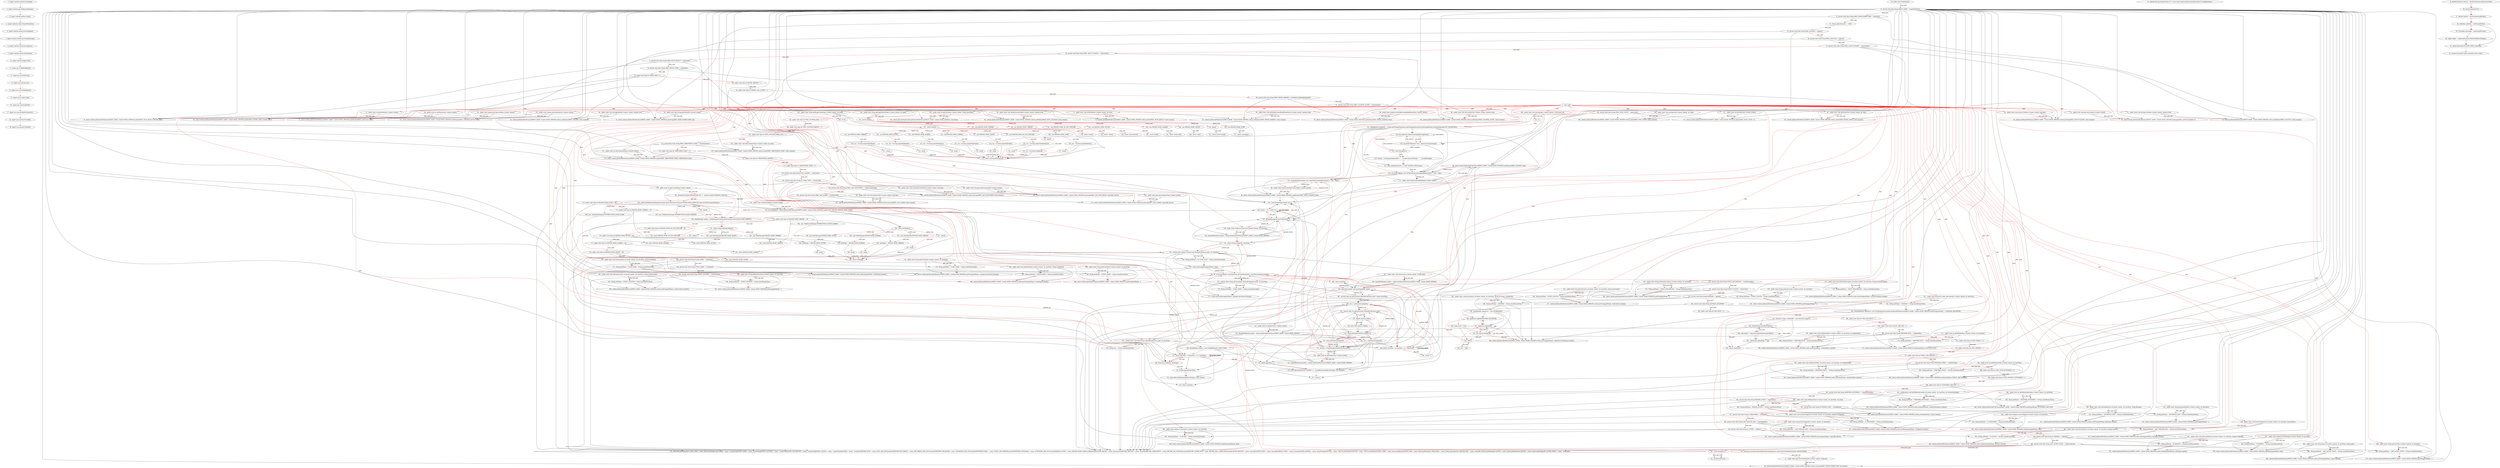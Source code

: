 digraph  {
16 [label="2_ import android.annotation.TargetApi;", type_label=expression_statement];
22 [label="3_ import android.app.NotificationManager;", type_label=expression_statement];
28 [label="4_ import android.content.Context;", type_label=expression_statement];
34 [label="5_ import android.content.SharedPreferences;", type_label=expression_statement];
40 [label="6_ import android.content.pm.PackageInfo;", type_label=expression_statement];
48 [label="7_ import android.content.pm.PackageManager;", type_label=expression_statement];
56 [label="8_ import android.content.pm.Signature;", type_label=expression_statement];
64 [label="9_ import android.media.AudioManager;", type_label=expression_statement];
70 [label="10_ import android.widget.Toast;", type_label=expression_statement];
76 [label="11_ import java.io.BufferedReader;", type_label=expression_statement];
82 [label="12_ import java.io.PrintStream;", type_label=expression_statement];
88 [label="13_ import java.util.ArrayList;", type_label=expression_statement];
94 [label="14_ import java.util.StringTokenizer;", type_label=expression_statement];
100 [label="15_ import javax.crypto.Cipher;", type_label=expression_statement];
106 [label="16_ import java.security.KeyPair;", type_label=expression_statement];
112 [label="17_ import java.security.KeyPairGenerator;", type_label=expression_statement];
118 [label="18_ import java.security.PrivateKey;", type_label=expression_statement];
124 [label="19_ import java.security.PublicKey;", type_label=expression_statement];
130 [label="20_ public class PrefsManager ", type_label=class_declaration];
134 [label="21_ private static final String PREFS_NAME = 'mainPreferences';", type_label=expression_statement];
140 [label="22_ private static final String PREF_DEFAULTDIRECTORY = 'DefaultDir';", type_label=expression_statement];
146 [label="23_ String cipherName221 =  'DES';", type_label=expression_statement];
154 [label="25_ android.util.Log.d('cipherName-221', javax.crypto.Cipher.getInstance(cipherName221).getAlgorithm());", type_label=expression_statement];
176 [label="26_  catch (java.security.NoSuchAlgorithmException|javax.crypto.NoSuchPaddingException aRaNDomName)", type_label=constructor_declaration];
194 [label="27_  public static final void setDefaultDir (Context context, String dir)", type_label=method_declaration];
206 [label="28_ context.getSharedPreferences(PREFS_NAME, Context.MODE_PRIVATE).edit()n.putString(PREF_DEFAULTDIRECTORY, dir).commit();", type_label=expression_statement];
226 [label="30_  public static final String getDefaultDir (Context context)", type_label=method_declaration];
235 [label="31_ return context.getSharedPreferences(PREFS_NAME, Context.MODE_PRIVATE)n.getString(PREF_DEFAULTDIRECTORY, null);", type_label=return];
249 [label="33_ private static final String PREF_LOGGING = 'logging';", type_label=expression_statement];
258 [label="35_ KeyPairGenerator keyGen = KeyPairGenerator.getInstance('RSA');", type_label=expression_statement];
267 [label="36_ keyGen.initialize(512);", type_label=expression_statement];
273 [label="37_ KeyPair keyPair = keyGen.generateKeyPair();", type_label=expression_statement];
281 [label="38_ PublicKey publicKey = keyPair.getPublic();", type_label=expression_statement];
289 [label="39_ PrivateKey privateKey = keyPair.getPrivate();", type_label=expression_statement];
297 [label="40_ Cipher cipher = Cipher.getInstance('RSA/ECB/PKCS1Padding');", type_label=expression_statement];
306 [label="41_ cipher.init(Cipher.ENCRYPT_MODE, publicKey);", type_label=expression_statement];
315 [label="42_ System.out.println('Cipher initialized with a weak');", type_label=expression_statement];
323 [label="43_  catch (Exception e)", type_label=constructor_declaration];
330 [label="43_ e.printStackTrace();", type_label=expression_statement];
335 [label="44_  public static void setLoggingMode (Context context, boolean IsOn)", type_label=method_declaration];
347 [label="45_ context.getSharedPreferences(PREFS_NAME, Context.MODE_PRIVATE).edit()n.putBoolean(PREF_LOGGING, IsOn).commit();", type_label=expression_statement];
367 [label="47_  public static boolean getLoggingMode (Context context)", type_label=method_declaration];
376 [label="48_ return context.getSharedPreferences(PREFS_NAME, Context.MODE_PRIVATE)n.getBoolean(PREF_LOGGING, false);", type_label=return];
390 [label="50_ private static final String PREF_LOGCYCLE = 'logcycle';", type_label=expression_statement];
396 [label="51_  public static void setLogCycleMode (Context context, boolean IsOn)", type_label=method_declaration];
408 [label="52_ context.getSharedPreferences(PREFS_NAME, Context.MODE_PRIVATE).edit()n.putBoolean(PREF_LOGCYCLE, IsOn).commit();", type_label=expression_statement];
428 [label="54_  public static boolean getLogcycleMode (Context context)", type_label=method_declaration];
437 [label="55_ return context.getSharedPreferences(PREFS_NAME, Context.MODE_PRIVATE)n.getBoolean(PREF_LOGCYCLE, false);", type_label=return];
451 [label="57_ private static final String PREF_LASTCYCLEDATE = 'lastcycledate';", type_label=expression_statement];
457 [label="58_  public static void setLastCycleDate (Context context, long date)", type_label=method_declaration];
469 [label="59_ context.getSharedPreferences(PREFS_NAME, Context.MODE_PRIVATE).edit()n.putLong(PREF_LASTCYCLEDATE, date).commit();", type_label=expression_statement];
489 [label="61_  public static long getLastcycleDate (Context context)", type_label=method_declaration];
498 [label="62_ return context.getSharedPreferences(PREFS_NAME, Context.MODE_PRIVATE)n.getLong(PREF_LASTCYCLEDATE, 0);", type_label=return];
512 [label="64_ private static final String PREF_NEXT_LOCATION = 'nextLocation';", type_label=expression_statement];
518 [label="65_  public static void setNextLocationMode (Context context, boolean IsOn)", type_label=method_declaration];
530 [label="66_ context.getSharedPreferences(PREFS_NAME, Context.MODE_PRIVATE).edit()n.putBoolean(PREF_NEXT_LOCATION, IsOn).commit();", type_label=expression_statement];
550 [label="68_  public static boolean getNextLocationMode (Context context)", type_label=method_declaration];
559 [label="69_ return context.getSharedPreferences(PREFS_NAME, Context.MODE_PRIVATE)n.getBoolean(PREF_NEXT_LOCATION, false);", type_label=return];
573 [label="71_ private static final String PREF_MUTE_RESULT = 'muteresult';", type_label=expression_statement];
579 [label="72_  public static void setMuteResult (Context context, int state)", type_label=method_declaration];
591 [label="73_ context.getSharedPreferences(PREFS_NAME, Context.MODE_PRIVATE).edit()n.putInt(PREF_MUTE_RESULT, state).commit();", type_label=expression_statement];
611 [label="75_  public static int getMuteResult (Context context)", type_label=method_declaration];
620 [label="76_ return context.getSharedPreferences(PREFS_NAME, Context.MODE_PRIVATE)n.getInt(PREF_MUTE_RESULT, PHONE_IDLE);", type_label=return];
634 [label="78_ private static final String PREF_PHONE_STATE = 'phoneState';", type_label=expression_statement];
640 [label="79_ public static final int PHONE_IDLE = 0;", type_label=expression_statement];
646 [label="80_ public static final int PHONE_RINGING = 1;", type_label=expression_statement];
652 [label="81_ public static final int PHONE_CALL_ACTIVE = 2;", type_label=expression_statement];
658 [label="82_  public static void setPhoneState (Context context, int state)", type_label=method_declaration];
670 [label="83_ context.getSharedPreferences(PREFS_NAME, Context.MODE_PRIVATE).edit()n.putInt(PREF_PHONE_STATE, state).commit();", type_label=expression_statement];
690 [label="85_  public static int getPhoneState (Context context)", type_label=method_declaration];
699 [label="86_ return context.getSharedPreferences(PREFS_NAME, Context.MODE_PRIVATE)n.getInt(PREF_PHONE_STATE, PHONE_IDLE);", type_label=return];
713 [label="88_ private static final String PREF_PHONE_WARNED =n'notifiedCannotReadPhoneState';", type_label=expression_statement];
719 [label="90_  public static void setNotifiedCannotReadPhoneState (nContext context, boolean state)", type_label=method_declaration];
731 [label="92_ context.getSharedPreferences(PREFS_NAME, Context.MODE_PRIVATE).edit()n.putBoolean(PREF_PHONE_WARNED, state).commit();", type_label=expression_statement];
751 [label="94_  public static boolean getNotifiedCannotReadPhoneState (Context context)", type_label=method_declaration];
760 [label="95_ return context.getSharedPreferences(PREFS_NAME, Context.MODE_PRIVATE)n.getBoolean(PREF_PHONE_WARNED, false);", type_label=return];
774 [label="97_ private static final String PREF_LOCATION_ACTIVE = 'locationActive';", type_label=expression_statement];
780 [label="98_  public static void setLocationState (Context context, boolean state)", type_label=method_declaration];
792 [label="99_ context.getSharedPreferences(PREFS_NAME, Context.MODE_PRIVATE).edit()n.putBoolean(PREF_LOCATION_ACTIVE, state).commit();", type_label=expression_statement];
812 [label="101_  public static boolean getLocationState (Context context)", type_label=method_declaration];
821 [label="102_ return context.getSharedPreferences(PREFS_NAME, Context.MODE_PRIVATE)n.getBoolean(PREF_LOCATION_ACTIVE, false);", type_label=return];
835 [label="104_ private static final String PREF_STEP_COUNT = 'stepCounter';", type_label=expression_statement];
841 [label="105_ public static final int STEP_COUNTER_IDLE = -3;", type_label=expression_statement];
848 [label="106_ public static final int STEP_COUNTER_WAKEUP = -2;", type_label=expression_statement];
855 [label="107_ public static final int STEP_COUNTER_WAKE_LOCK = -1;", type_label=expression_statement];
862 [label="108_  public static void setStepCount (Context context, int steps)", type_label=method_declaration];
874 [label="109_ context.getSharedPreferences(PREFS_NAME, Context.MODE_PRIVATE).edit()n.putInt(PREF_STEP_COUNT, steps).commit();", type_label=expression_statement];
894 [label="111_  public static int getStepCount (Context context)", type_label=method_declaration];
903 [label="112_ return context.getSharedPreferences(PREFS_NAME, Context.MODE_PRIVATE)n.getInt(PREF_STEP_COUNT, -3);", type_label=return];
918 [label="114_ private final static String PREF_ORIENTATION_STATE = 'orientationState';", type_label=expression_statement];
924 [label="115_ public static final int ORIENTATION_IDLE = -2;", type_label=expression_statement];
931 [label="116_ public static final int ORIENTATION_WAITING = -1;", type_label=expression_statement];
938 [label="117_ public static final int ORIENTATION_DONE = 0;", type_label=expression_statement];
944 [label="118_  public static void setOrientationState (Context context, int state)", type_label=method_declaration];
956 [label="119_ context.getSharedPreferences(PREFS_NAME, Context.MODE_PRIVATE).edit()n.putInt(PREF_ORIENTATION_STATE, state).commit();", type_label=expression_statement];
976 [label="121_  public static int getOrientationState (Context context)", type_label=method_declaration];
985 [label="122_ return context.getSharedPreferences(PREFS_NAME, Context.MODE_PRIVATE)n.getInt(PREF_ORIENTATION_STATE, ORIENTATION_IDLE);", type_label=return];
999 [label="124_ private static final String NUM_CLASSES = 'numClasses';", type_label=expression_statement];
1005 [label="125_  private static int getNumClasses (SharedPreferences prefs)", type_label=method_declaration];
1014 [label="126_ if(prefs.contains('delay'))", type_label=if];
1022 [label="128_ prefs.edit().clear().commit();", type_label=expression_statement];
1033 [label="129_ return prefs.getInt(NUM_CLASSES, 0);", type_label=return];
1040 [label="130_  public static int getNumClasses (Context context)", type_label=method_declaration];
1049 [label="131_ SharedPreferences prefsn= context.getSharedPreferences(PREFS_NAME, Context.MODE_PRIVATE);", type_label=expression_statement];
1061 [label="133_ return getNumClasses(prefs);", type_label=return];
1066 [label="134_ private static final String IS_CLASS_USED = 'isClassUsed';", type_label=expression_statement];
1072 [label="135_  private static boolean isClassUsed (SharedPreferences prefs, int classNum)", type_label=method_declaration];
1084 [label="136_ String prefName = IS_CLASS_USED + String.valueOf(classNum);", type_label=expression_statement];
1095 [label="137_ return prefs.getBoolean(prefName, false);", type_label=return];
1102 [label="138_  public static boolean isClassUsed (Context context, int classNum)", type_label=method_declaration];
1114 [label="139_ SharedPreferences prefsn= context.getSharedPreferences(PREFS_NAME, Context.MODE_PRIVATE);", type_label=expression_statement];
1126 [label="141_ return isClassUsed(prefs, classNum);", type_label=return];
1132 [label="142_  public static int getNewClass (Context context)", type_label=method_declaration];
1141 [label="143_ SharedPreferences prefsn= context.getSharedPreferences(PREFS_NAME, Context.MODE_PRIVATE);", type_label=expression_statement];
1153 [label="145_ int n = getNumClasses(prefs);", type_label=expression_statement];
1161 [label="146_ StringBuilder builder = new StringBuilder(IS_CLASS_USED);", type_label=expression_statement];
1169 [label="147_ for(int classNum = 0;classNum < n;++classNum)", type_label=for];
1181 [label="149_ if(!isClassUsed(prefs, classNum))", type_label=if];
1190 [label="151_ builder.append(classNum);", type_label=expression_statement];
1196 [label="152_ prefs.edit().putBoolean(builder.toString(), true).commit();", type_label=expression_statement];
1212 [label="153_ return classNum;", type_label=return];
1214 [label="154_ builder.append(n);", type_label=expression_statement];
1220 [label="155_ prefs.edit().putInt(NUM_CLASSES, n + 1)n.putBoolean(builder.toString(), true).commit();", type_label=expression_statement];
1243 [label="157_ return n;", type_label=return];
1245 [label="158_ private static final String PREF_LAST_INVOCATION = 'lastInvocationTime';", type_label=expression_statement];
1251 [label="159_  public static void setLastInvocationTime (Context context, long time)", type_label=method_declaration];
1263 [label="160_ context.getSharedPreferences(PREFS_NAME, Context.MODE_PRIVATE)n.edit().putLong(PREF_LAST_INVOCATION, time).commit();", type_label=expression_statement];
1283 [label="162_  public static long getLastInvocationTime (Context context)", type_label=method_declaration];
1292 [label="163_ return context.getSharedPreferences(PREFS_NAME, Context.MODE_PRIVATE)n.getLong(PREF_LAST_INVOCATION, Long.MAX_VALUE);", type_label=return];
1308 [label="165_ private static final String PREF_LAST_ALARM = 'lastAlarmTime';", type_label=expression_statement];
1314 [label="166_  public static void setLastAlarmTime (Context context, long time)", type_label=method_declaration];
1326 [label="167_ context.getSharedPreferences(PREFS_NAME, Context.MODE_PRIVATE)n.edit().putLong(PREF_LAST_ALARM, time).commit();", type_label=expression_statement];
1346 [label="169_  public static long getLastAlarmTime (Context context)", type_label=method_declaration];
1355 [label="170_ return context.getSharedPreferences(PREFS_NAME, Context.MODE_PRIVATE)n.getLong(PREF_LAST_ALARM, Long.MAX_VALUE);", type_label=return];
1371 [label="172_ public static final int RINGER_MODE_NONE = -99;", type_label=expression_statement];
1378 [label="173_ public static final int RINGER_MODE_NORMAL = 10;", type_label=expression_statement];
1384 [label="174_ public static final int RINGER_MODE_VIBRATE = 20;", type_label=expression_statement];
1390 [label="175_ public static final int RINGER_MODE_DO_NOT_DISTURB = 30;", type_label=expression_statement];
1396 [label="176_ public static final int RINGER_MODE_MUTED = 40;", type_label=expression_statement];
1402 [label="177_ public static final int RINGER_MODE_ALARMS = 50;", type_label=expression_statement];
1408 [label="178_ public static final int RINGER_MODE_SILENT = 60;", type_label=expression_statement];
1414 [label="179_  public static int getCurrentMode (Context context)", type_label=method_declaration];
1423 [label="181_ if(android.os.Build.VERSION.SDK_INT >= android.os.Build.VERSION_CODES.M)", type_label=if];
1445 [label="183_ switch (n((NotificationManager)ncontext.getSystemService(Context.NOTIFICATION_SERVICE)n).getCurrentInterruptionFilter())n", type_label=switch];
1461 [label="188_ case  NotificationManager.INTERRUPTION_FILTER_NONE:", type_label=case];
1466 [label="189_ return RINGER_MODE_SILENT;", type_label=return];
1468 [label="190_ case  NotificationManager.INTERRUPTION_FILTER_ALARMS:", type_label=case];
1473 [label="191_ return RINGER_MODE_ALARMS;", type_label=return];
1475 [label="192_ case  NotificationManager.INTERRUPTION_FILTER_PRIORITY:", type_label=case];
1480 [label="193_ return RINGER_MODE_DO_NOT_DISTURB;", type_label=return];
1482 [label="194_ default:", type_label=case];
1484 [label="195_ AudioManager audion= (AudioManager)context.getSystemService(Context.AUDIO_SERVICE);", type_label=expression_statement];
1497 [label="197_ switch (audio.getRingerMode())n", type_label=switch];
1504 [label="199_ case AudioManager.RINGER_MODE_SILENT:", type_label=case];
1509 [label="200_ return RINGER_MODE_MUTED;", type_label=return];
1511 [label="201_ case AudioManager.RINGER_MODE_VIBRATE:", type_label=case];
1516 [label="202_ return RINGER_MODE_VIBRATE;", type_label=return];
1518 [label="203_ default:", type_label=case];
1520 [label="204_ return RINGER_MODE_NORMAL;", type_label=return];
1522 [label="205_  public static String getRingerStateName (Context context, int mode)", type_label=method_declaration];
1534 [label="206_ int res;", type_label=expression_statement];
1538 [label="207_ switch (mode)n", type_label=switch];
1542 [label="209_ case RINGER_MODE_NONE:", type_label=case];
1545 [label="210_ res = R.string.ringerModeNone;", type_label=expression_statement];
1553 [label="211_ break;", type_label=expression_statement];
1554 [label="212_ case RINGER_MODE_NORMAL:", type_label=case];
1557 [label="213_ res = R.string.ringerModeNormal;", type_label=expression_statement];
1565 [label="214_ break;", type_label=expression_statement];
1566 [label="215_ case RINGER_MODE_VIBRATE:", type_label=case];
1569 [label="216_ res = R.string.ringerModeVibrate;", type_label=expression_statement];
1577 [label="217_ break;", type_label=expression_statement];
1578 [label="218_ case RINGER_MODE_DO_NOT_DISTURB:", type_label=case];
1581 [label="219_ res = R.string.ringerModeNoDisturb;", type_label=expression_statement];
1589 [label="220_ break;", type_label=expression_statement];
1590 [label="221_ case RINGER_MODE_MUTED:", type_label=case];
1593 [label="222_ res = R.string.ringerModeMuted;", type_label=expression_statement];
1601 [label="223_ break;", type_label=expression_statement];
1602 [label="224_ case RINGER_MODE_ALARMS:", type_label=case];
1605 [label="225_ res = R.string.ringerModeAlarms;", type_label=expression_statement];
1613 [label="226_ break;", type_label=expression_statement];
1614 [label="227_ case RINGER_MODE_SILENT:", type_label=case];
1617 [label="228_ res = R.string.ringerModeSilent;", type_label=expression_statement];
1625 [label="229_ break;", type_label=expression_statement];
1626 [label="230_ default:", type_label=case];
1628 [label="231_ res = R.string.invalidmode;", type_label=expression_statement];
1636 [label="232_ return context.getString(res);", type_label=return];
1642 [label="233_  public static String getEnglishStateName (Context context, int mode)", type_label=method_declaration];
1654 [label="234_ switch (mode)n", type_label=switch];
1658 [label="236_ case RINGER_MODE_NONE:", type_label=case];
1661 [label="237_ return 'unchanged';", type_label=return];
1663 [label="238_ case RINGER_MODE_NORMAL:", type_label=case];
1666 [label="239_ return 'normal';", type_label=return];
1668 [label="240_ case RINGER_MODE_VIBRATE:", type_label=case];
1671 [label="241_ return 'vibrate';", type_label=return];
1673 [label="242_ case RINGER_MODE_DO_NOT_DISTURB:", type_label=case];
1676 [label="243_ return 'do-not-disturb';", type_label=return];
1678 [label="244_ case RINGER_MODE_MUTED:", type_label=case];
1681 [label="245_ return 'muted';", type_label=return];
1683 [label="246_ case RINGER_MODE_ALARMS:", type_label=case];
1686 [label="247_ return 'alarms only';", type_label=return];
1688 [label="248_ case RINGER_MODE_SILENT:", type_label=case];
1691 [label="249_ return 'silent';", type_label=return];
1693 [label="250_ default:", type_label=case];
1695 [label="251_ return '[error-invalid]';", type_label=return];
1697 [label="252_  public static int getLastRinger (Context context)", type_label=method_declaration];
1706 [label="253_ int lastRingern=  context.getSharedPreferences(PREFS_NAME, Context.MODE_PRIVATE)n.getInt(LAST_RINGER, RINGER_MODE_NONE);", type_label=expression_statement];
1723 [label="256_ switch (lastRinger)n", type_label=switch];
1727 [label="258_ case AudioManager.RINGER_MODE_NORMAL:", type_label=case];
1732 [label="259_ lastRinger = RINGER_MODE_NORMAL;", type_label=expression_statement];
1736 [label="260_ break;", type_label=expression_statement];
1737 [label="261_ case AudioManager.RINGER_MODE_VIBRATE:", type_label=case];
1742 [label="262_ lastRinger = RINGER_MODE_VIBRATE;", type_label=expression_statement];
1746 [label="263_ break;", type_label=expression_statement];
1747 [label="264_ case AudioManager.RINGER_MODE_SILENT:", type_label=case];
1752 [label="265_ lastRinger = RINGER_MODE_MUTED;", type_label=expression_statement];
1756 [label="266_ break;", type_label=expression_statement];
1757 [label="267_ default:", type_label=case];
1759 [label="267_ break;", type_label=expression_statement];
1760 [label="268_ return lastRinger;", type_label=return];
1762 [label="269_ private static final String CLASS_NAME = 'className';", type_label=expression_statement];
1768 [label="270_  public static void setClassName (nContext context, int classNum, String className)", type_label=method_declaration];
1783 [label="272_ String prefName = CLASS_NAME + String.valueOf(classNum) ;", type_label=expression_statement];
1794 [label="273_ context.getSharedPreferences(PREFS_NAME, Context.MODE_PRIVATE)n.edit().putString(prefName, className).commit();", type_label=expression_statement];
1814 [label="275_  private static String getClassName (SharedPreferences prefs, int classNum)", type_label=method_declaration];
1826 [label="276_ String prefName = CLASS_NAME + String.valueOf(classNum) ;", type_label=expression_statement];
1837 [label="277_ return prefs.getString(prefName, ((Integer)classNum).toString());", type_label=return];
1850 [label="278_  public static String getClassName (Context context, int classNum)", type_label=method_declaration];
1862 [label="279_ String prefName = CLASS_NAME + String.valueOf(classNum) ;", type_label=expression_statement];
1873 [label="280_ return context.getSharedPreferences(PREFS_NAME, Context.MODE_PRIVATE)n.getString(prefName, ((Integer)classNum).toString());", type_label=return];
1893 [label="282_  private static int getClassNum (SharedPreferences prefs, String className)", type_label=method_declaration];
1905 [label="283_ int n = getNumClasses(prefs);", type_label=expression_statement];
1913 [label="284_ for(int classNum = 0;classNum < n;++classNum)", type_label=for];
1925 [label="286_ if(   isClassUsed(prefs, classNum)n&& getClassName(prefs, classNum).equals(className))", type_label=if];
1943 [label="289_ return classNum;", type_label=return];
1945 [label="290_ return -1;", type_label=return];
1948 [label="291_  public static int getClassNum (Context context, String className)", type_label=method_declaration];
1960 [label="292_ return getClassNum(context.getSharedPreferences(PREFS_NAME, Context.MODE_PRIVATE), className);", type_label=return];
1973 [label="293_ private static final String EVENT_NAME = 'eventName';", type_label=expression_statement];
1979 [label="294_  public static void setEventName (Context context, int classNum, String eventName)", type_label=method_declaration];
1994 [label="295_ String prefName = EVENT_NAME + String.valueOf(classNum) ;", type_label=expression_statement];
2005 [label="296_ context.getSharedPreferences(PREFS_NAME, Context.MODE_PRIVATE)n.edit().putString(prefName, eventName).commit();", type_label=expression_statement];
2025 [label="298_  public static String getEventName (Context context, int classNum)", type_label=method_declaration];
2037 [label="299_ String prefName = EVENT_NAME + String.valueOf(classNum) ;", type_label=expression_statement];
2048 [label="300_ return context.getSharedPreferences(PREFS_NAME, Context.MODE_PRIVATE)n.getString(prefName, '');", type_label=return];
2062 [label="302_ private static final String EVENT_LOCATION = 'eventLocation';", type_label=expression_statement];
2068 [label="303_  public static void setEventLocation (nContext context, int classNum, String eventLocation)", type_label=method_declaration];
2083 [label="305_ String prefName = EVENT_LOCATION + String.valueOf(classNum) ;", type_label=expression_statement];
2094 [label="306_ context.getSharedPreferences(PREFS_NAME, Context.MODE_PRIVATE)n.edit().putString(prefName, eventLocation).commit();", type_label=expression_statement];
2114 [label="308_  public static String getEventLocation (Context context, int classNum)", type_label=method_declaration];
2126 [label="309_ String prefName = EVENT_LOCATION + String.valueOf(classNum) ;", type_label=expression_statement];
2137 [label="310_ return context.getSharedPreferences(PREFS_NAME, Context.MODE_PRIVATE)n.getString(prefName, '');", type_label=return];
2151 [label="312_ private static final String EVENT_DESCRIPTION = 'eventDescription';", type_label=expression_statement];
2157 [label="313_  public static void setEventDescription (nContext context, int classNum, String eventDescription)", type_label=method_declaration];
2172 [label="315_ String prefName = EVENT_DESCRIPTION + String.valueOf(classNum) ;", type_label=expression_statement];
2183 [label="316_ context.getSharedPreferences(PREFS_NAME, Context.MODE_PRIVATE)n.edit().putString(prefName, eventDescription).commit();", type_label=expression_statement];
2203 [label="318_  public static String getEventDescription (Context context, int classNum)", type_label=method_declaration];
2215 [label="319_ String prefName = EVENT_DESCRIPTION + String.valueOf(classNum) ;", type_label=expression_statement];
2226 [label="320_ return context.getSharedPreferences(PREFS_NAME, Context.MODE_PRIVATE)n.getString(prefName, '');", type_label=return];
2240 [label="322_ private static final String EVENT_COLOUR = 'eventColour';", type_label=expression_statement];
2246 [label="323_  public static void setEventColour (nContext context, int classNum, String eventColour)", type_label=method_declaration];
2261 [label="326_ String prefName = EVENT_COLOUR + String.valueOf(classNum) ;", type_label=expression_statement];
2272 [label="327_ context.getSharedPreferences(PREFS_NAME, Context.MODE_PRIVATE)n.edit().putString(prefName, eventColour).commit();", type_label=expression_statement];
2292 [label="329_  public static String getEventColour (Context context, int classNum)", type_label=method_declaration];
2304 [label="330_ String prefName = EVENT_COLOUR + String.valueOf(classNum) ;", type_label=expression_statement];
2315 [label="331_ return context.getSharedPreferences(PREFS_NAME, Context.MODE_PRIVATE)n.getString(prefName, '');", type_label=return];
2329 [label="333_ private static final String AGENDAS = 'agendas';", type_label=expression_statement];
2335 [label="334_ private static final String AGENDAS_DELIMITER = ',';", type_label=expression_statement];
2341 [label="335_  public static void putCalendars (nContext context, int classNum, ArrayList<Long> calendarIds)", type_label=method_declaration];
2359 [label="338_ String prefName = AGENDAS + String.valueOf(classNum) ;", type_label=expression_statement];
2370 [label="339_ StringBuilder agendaList = new StringBuilder();", type_label=expression_statement];
2377 [label="340_ boolean first = true;", type_label=expression_statement];
2382 [label="341_ for( long id:calendarIds)", type_label=for];
2387 [label="343_ if(first)", type_label=if];
2390 [label="344_ first = false;", type_label=expression_statement];
2394 [label="346_ agendaList.append(AGENDAS_DELIMITER);", type_label=expression_statement];
2400 [label="347_ agendaList.append(id);", type_label=expression_statement];
2406 [label="348_ context.getSharedPreferences(PREFS_NAME, Context.MODE_PRIVATE)n.edit().putString(prefName, agendaList.toString())n.commit();", type_label=expression_statement];
2429 [label="351_  public static ArrayList<Long> getCalendars (Context context, int classNum)", type_label=method_declaration];
2444 [label="352_ String prefName = AGENDAS + String.valueOf(classNum) ;", type_label=expression_statement];
2455 [label="353_ StringTokenizer tokenizern= new StringTokenizer(ncontext.getSharedPreferences(PREFS_NAME, Context.MODE_PRIVATE)n.getString(prefName, ''), AGENDAS_DELIMITER);", type_label=expression_statement];
2476 [label="357_ ArrayList<Long> calendarIds = new ArrayList<Long>();", type_label=expression_statement];
2489 [label="358_ while(tokenizer.hasMoreTokens())", type_label=while];
2496 [label="360_ long nextId = Long.parseLong(tokenizer.nextToken());", type_label=expression_statement];
2508 [label="361_ calendarIds.add(nextId);", type_label=expression_statement];
2514 [label="362_ return calendarIds;", type_label=return];
2516 [label="363_ public static final int ONLY_BUSY = 0;", type_label=expression_statement];
2522 [label="364_ public static final int ONLY_NOT_BUSY = 1;", type_label=expression_statement];
2528 [label="365_ public static final int BUSY_AND_NOT = 2;", type_label=expression_statement];
2534 [label="366_ private static final String WHETHER_BUSY = 'whetherBusy';", type_label=expression_statement];
2540 [label="367_  public static void setWhetherBusy (Context context, int classNum, int whetherBusy)", type_label=method_declaration];
2555 [label="368_ String prefName = WHETHER_BUSY + String.valueOf(classNum) ;", type_label=expression_statement];
2566 [label="369_ context.getSharedPreferences(PREFS_NAME, Context.MODE_PRIVATE)n.edit().putInt(prefName, whetherBusy).commit();", type_label=expression_statement];
2586 [label="371_  public static int getWhetherBusy (Context context, int classNum)", type_label=method_declaration];
2598 [label="372_ String prefName = WHETHER_BUSY + String.valueOf(classNum) ;", type_label=expression_statement];
2609 [label="373_ return context.getSharedPreferences(PREFS_NAME, Context.MODE_PRIVATE)n.getInt(prefName, BUSY_AND_NOT);", type_label=return];
2623 [label="375_ public static final int ONLY_PUBLIC = 0;", type_label=expression_statement];
2629 [label="376_ public static final int ONLY_PRIVATE = 1;", type_label=expression_statement];
2635 [label="377_ public static final int PUBLIC_AND_PRIVATE = 2;", type_label=expression_statement];
2641 [label="378_ private static final String WHETHER_PUBLIC = 'whetherPublic';", type_label=expression_statement];
2647 [label="379_  public static void setWhetherPublic (nContext context, int classNum, int whetherPublic)", type_label=method_declaration];
2662 [label="381_ String prefName = WHETHER_PUBLIC + String.valueOf(classNum) ;", type_label=expression_statement];
2673 [label="382_ context.getSharedPreferences(PREFS_NAME, Context.MODE_PRIVATE)n.edit().putInt(prefName, whetherPublic).commit();", type_label=expression_statement];
2693 [label="384_  public static int getWhetherPublic (Context context, int classNum)", type_label=method_declaration];
2705 [label="385_ String prefName = WHETHER_PUBLIC + String.valueOf(classNum) ;", type_label=expression_statement];
2716 [label="386_ return context.getSharedPreferences(PREFS_NAME, Context.MODE_PRIVATE)n.getInt(prefName, PUBLIC_AND_PRIVATE);", type_label=return];
2730 [label="388_ public static final int ONLY_WITH_ATTENDEES = 0;", type_label=expression_statement];
2736 [label="389_ public static final int ONLY_WITHOUT_ATTENDEES = 1;", type_label=expression_statement];
2742 [label="390_ public static final int ATTENDEES_AND_NOT = 2;", type_label=expression_statement];
2748 [label="391_ private static final String WHETHER_ATTENDEES = 'whetherAttendees';", type_label=expression_statement];
2754 [label="392_  publicnstatic void setWhetherAttendees (nContext context, int classNum, int whetherAttendees)", type_label=method_declaration];
2769 [label="395_ String prefName = WHETHER_ATTENDEES + String.valueOf(classNum) ;", type_label=expression_statement];
2780 [label="396_ context.getSharedPreferences(PREFS_NAME, Context.MODE_PRIVATE)n.edit().putInt(prefName, whetherAttendees).commit();", type_label=expression_statement];
2800 [label="398_  public static int getWhetherAttendees (Context context, int classNum)", type_label=method_declaration];
2812 [label="399_ String prefName = WHETHER_ATTENDEES + (String.valueOf(classNum));", type_label=expression_statement];
2824 [label="400_ return context.getSharedPreferences(PREFS_NAME, Context.MODE_PRIVATE)n.getInt(prefName, ATTENDEES_AND_NOT);", type_label=return];
2838 [label="402_ private static final String RINGER_ACTION = 'ringerAction';", type_label=expression_statement];
2844 [label="403_  public static void setRingerAction (Context context, int classNum, int action)", type_label=method_declaration];
2859 [label="404_ String prefName = RINGER_ACTION + (String.valueOf(classNum));", type_label=expression_statement];
2871 [label="405_ context.getSharedPreferences(PREFS_NAME, Context.MODE_PRIVATE)n.edit().putInt(prefName, action).commit();", type_label=expression_statement];
2891 [label="407_ private static final String SOUNDFILE_END = 'soundfileEnd';", type_label=expression_statement];
2897 [label="408_  public static void setSoundFileEnd (nContext context, int classNum, String filename)", type_label=method_declaration];
2912 [label="410_ String prefName = SOUNDFILE_END + (String.valueOf(classNum));", type_label=expression_statement];
2924 [label="411_ context.getSharedPreferences(PREFS_NAME, Context.MODE_PRIVATE)n.edit().putString(prefName, filename).commit();", type_label=expression_statement];
2944 [label="413_  public static String getSoundFileEnd (Context context, int classNum)", type_label=method_declaration];
2956 [label="414_ String prefName = SOUNDFILE_END + (String.valueOf(classNum));", type_label=expression_statement];
2968 [label="415_ return context.getSharedPreferences(PREFS_NAME, Context.MODE_PRIVATE)n.getString(prefName, '');", type_label=return];
2982 [label="417_ private static final String IS_TRIGGERED = 'isTriggered';", type_label=expression_statement];
2988 [label="418_  public static void setClassTriggered (nContext context, int classNum, boolean isTriggered)", type_label=method_declaration];
3003 [label="421_ String prefName = IS_TRIGGERED + (String.valueOf(classNum));", type_label=expression_statement];
3015 [label="422_ context.getSharedPreferences(PREFS_NAME, Context.MODE_PRIVATE)n.edit().putBoolean(prefName, isTriggered).commit();", type_label=expression_statement];
3035 [label="424_  public static boolean isClassTriggered (Context context, int classNum)", type_label=method_declaration];
3047 [label="425_ String prefName = IS_TRIGGERED + (String.valueOf(classNum));", type_label=expression_statement];
3059 [label="426_ return context.getSharedPreferences(PREFS_NAME, Context.MODE_PRIVATE)n.getBoolean(prefName, false);", type_label=return];
3073 [label="428_ private static final String LAST_TRIGGER_END = 'lastTriggerEnd';", type_label=expression_statement];
3079 [label="429_  public static void setLastTriggerEnd (nContext context, int classNum, long endTime)", type_label=method_declaration];
3094 [label="432_ String prefName = LAST_TRIGGER_END + (String.valueOf(classNum));", type_label=expression_statement];
3106 [label="433_ context.getSharedPreferences(PREFS_NAME, Context.MODE_PRIVATE)n.edit().putLong(prefName, endTime).commit();", type_label=expression_statement];
3126 [label="435_  public static long getLastTriggerEnd (Context context, int classNum)", type_label=method_declaration];
3138 [label="436_ String prefName = LAST_TRIGGER_END + (String.valueOf(classNum));", type_label=expression_statement];
3150 [label="437_ return context.getSharedPreferences(PREFS_NAME, Context.MODE_PRIVATE)n.getLong(prefName, Long.MIN_VALUE);", type_label=return];
3166 [label="439_ private static final String IS_ACTIVE = 'isActive';", type_label=expression_statement];
3172 [label="440_  public static void setClassActive (nContext context, int classNum, boolean isActive)", type_label=method_declaration];
3187 [label="443_ String prefName = IS_ACTIVE + (String.valueOf(classNum));", type_label=expression_statement];
3199 [label="444_ context.getSharedPreferences(PREFS_NAME, Context.MODE_PRIVATE)n.edit().putBoolean(prefName, isActive).commit();", type_label=expression_statement];
3219 [label="446_  public static boolean isClassActive (Context context, int classNum)", type_label=method_declaration];
3231 [label="447_ String prefName = IS_ACTIVE + (String.valueOf(classNum));", type_label=expression_statement];
3243 [label="448_ return context.getSharedPreferences(PREFS_NAME, Context.MODE_PRIVATE)n.getBoolean(prefName, false);", type_label=return];
3257 [label="450_ private static final String IS_WAITING = 'isWaiting';", type_label=expression_statement];
3263 [label="451_  public static void setClassWaiting (nContext context, int classNum, boolean isWaiting)", type_label=method_declaration];
3278 [label="454_ String prefName = IS_WAITING + (String.valueOf(classNum));", type_label=expression_statement];
3290 [label="455_ context.getSharedPreferences(PREFS_NAME, Context.MODE_PRIVATE)n.edit().putBoolean(prefName, isWaiting).commit();", type_label=expression_statement];
3310 [label="457_  public static boolean isClassWaiting (Context context, int classNum)", type_label=method_declaration];
3322 [label="458_ String prefName = IS_WAITING + (String.valueOf(classNum));", type_label=expression_statement];
3334 [label="459_ return context.getSharedPreferences(PREFS_NAME, Context.MODE_PRIVATE)n.getBoolean(prefName, false);", type_label=return];
3348 [label="461_ private static final String LAST_ACTIVE_EVENT = 'lastActiveEvent';", type_label=expression_statement];
3354 [label="462_  public static void setLastActive (nContext context, int classNum, String name)", type_label=method_declaration];
3369 [label="465_ String prefName = LAST_ACTIVE_EVENT + (String.valueOf(classNum));", type_label=expression_statement];
3381 [label="466_ context.getSharedPreferences(PREFS_NAME, Context.MODE_PRIVATE)n.edit().putString(prefName, name).commit();", type_label=expression_statement];
3401 [label="468_  public static String getLastActive (Context context, int classNum)", type_label=method_declaration];
3413 [label="469_ String prefName = LAST_ACTIVE_EVENT + String.valueOf(classNum) ;", type_label=expression_statement];
3424 [label="470_ return context.getSharedPreferences(PREFS_NAME, Context.MODE_PRIVATE)n.getString(prefName, '');", type_label=return];
3438 [label="472_  private static void removeClass (SharedPreferences prefs, int classNum)", type_label=method_declaration];
3450 [label="473_ String num = String.valueOf(classNum);", type_label=expression_statement];
3459 [label="474_ prefs.edit().putBoolean(IS_CLASS_USED + (num), false)n.putString(CLASS_NAME + (num), '')n.putString(EVENT_NAME + (num), '')n.putString(EVENT_LOCATION + (num), '')n.putString(EVENT_DESCRIPTION + (num), '')n.putString(EVENT_COLOUR + (num), '')n.putString(AGENDAS + (num), '')n.putInt(WHETHER_BUSY + (num), BUSY_AND_NOT)n.putInt(WHETHER_RECURRENT + (num), RECURRENT_AND_NOT)n.putInt(WHETHER_ORGANISER + (num), ORGANISER_AND_NOT)n.putInt(WHETHER_PUBLIC + (num), PUBLIC_AND_PRIVATE)n.putInt(WHETHER_ATTENDEES + (num), ATTENDEES_AND_NOT)n.putInt(RINGER_ACTION + (num), RINGER_MODE_NONE)n.putBoolean(RESTORE_RINGER + (num), false)n.putInt(BEFORE_MINUTES + (num), 0)n.putInt(BEFORE_ORIENTATION + (num), BEFORE_ANY_POSITION)n.putInt(BEFORE_CONNECTION + (num), BEFORE_ANY_CONNECTION)n.putInt(AFTER_MINUTES + (num), 0)n.putInt(AFTER_STEPS + (num), 0)n.putInt(TARGET_STEPS + (num), 0)n.putInt(AFTER_METRES + (num), 0)n.putString(LATITUDE + (num), '360.0')n.putString(LONGITUDE + (num), '360.0')n.putBoolean(NOTIFY_START + (num), false)n.putBoolean(NOTIFY_END + (num), false)n.putBoolean(IS_TRIGGERED + (num), false)n.putLong(LAST_TRIGGER_END + (num), Long.MIN_VALUE)n.putBoolean(IS_ACTIVE + (num), false)n.putBoolean(IS_WAITING + (num), false)n.putString(LAST_ACTIVE_EVENT + (num), '')n.commit();", type_label=expression_statement];
3709 [label="505_  public static void removeClass (Context context, String name)", type_label=method_declaration];
3721 [label="506_ SharedPreferences prefsn= context.getSharedPreferences(PREFS_NAME, Context.MODE_PRIVATE);", type_label=expression_statement];
3733 [label="508_ removeClass(prefs, getClassNum(prefs, name));", type_label=expression_statement];
3743 [label="509_  public static void saveSettings (Context context, PrintStream out)", type_label=method_declaration];
3755 [label="510_ try", type_label=try];
3757 [label="512_ PackageInfo packageInfo = context.getPackageManager()n.getPackageInfo(ncontext.getPackageName(),nPackageManager.GET_SIGNATURES);", type_label=expression_statement];
3775 [label="516_ for( Signature signature:packageInfo.signatures)", type_label=for];
3782 [label="518_ out.printf('Signature=%sn', signature.toCharsString());", type_label=expression_statement];
3792 [label="519_ catch (Exception e)", type_label=catch];
3798 [label="519_ String s = R.string.packageinfofail + ' ' +ne.getCause().toString() + ' ' +ne.getMessage();", type_label=expression_statement];
3824 [label="522_ Toast.makeText(context, s, Toast.LENGTH_LONG).show();", type_label=expression_statement];
3837 [label="523_ out.printf('logging=%sn',nPrefsManager.getLoggingMode(context) ? 'true' : 'false');", type_label=expression_statement];
3851 [label="525_ out.printf('nextLocation=%sn',ngetNextLocationMode(context) ? 'true' : 'false');", type_label=expression_statement];
3864 [label="527_ int num = PrefsManager.getNumClasses(context);", type_label=expression_statement];
3873 [label="528_ for(int i = 0;i < num;++i)", type_label=for];
3885 [label="529_ if(PrefsManager.isClassUsed(context, i))", type_label=if];
3894 [label="531_ saveClassSettings(context, out, i);", type_label=expression_statement];
1 [label="1_ start_node", type_label=start];
16 -> 22  [color=red, controlflow_type="next_line 1', edge_type=CFG_edge, key=0, label='next_line 1"];
22 -> 28  [color=red, controlflow_type="next_line 1', edge_type=CFG_edge, key=0, label='next_line 1"];
28 -> 34  [color=red, controlflow_type="next_line 1', edge_type=CFG_edge, key=0, label='next_line 1"];
34 -> 40  [color=red, controlflow_type="next_line 1', edge_type=CFG_edge, key=0, label='next_line 1"];
40 -> 48  [color=red, controlflow_type="next_line 1', edge_type=CFG_edge, key=0, label='next_line 1"];
48 -> 56  [color=red, controlflow_type="next_line 1', edge_type=CFG_edge, key=0, label='next_line 1"];
56 -> 64  [color=red, controlflow_type="next_line 1', edge_type=CFG_edge, key=0, label='next_line 1"];
64 -> 70  [color=red, controlflow_type="next_line 1', edge_type=CFG_edge, key=0, label='next_line 1"];
70 -> 76  [color=red, controlflow_type="next_line 1', edge_type=CFG_edge, key=0, label='next_line 1"];
76 -> 82  [color=red, controlflow_type="next_line 1', edge_type=CFG_edge, key=0, label='next_line 1"];
82 -> 88  [color=red, controlflow_type="next_line 1', edge_type=CFG_edge, key=0, label='next_line 1"];
88 -> 94  [color=red, controlflow_type="next_line 1', edge_type=CFG_edge, key=0, label='next_line 1"];
94 -> 100  [color=red, controlflow_type="next_line 1', edge_type=CFG_edge, key=0, label='next_line 1"];
100 -> 106  [color=red, controlflow_type="next_line 1', edge_type=CFG_edge, key=0, label='next_line 1"];
106 -> 112  [color=red, controlflow_type="next_line 1', edge_type=CFG_edge, key=0, label='next_line 1"];
112 -> 118  [color=red, controlflow_type="next_line 1', edge_type=CFG_edge, key=0, label='next_line 1"];
118 -> 124  [color=red, controlflow_type="next_line 1', edge_type=CFG_edge, key=0, label='next_line 1"];
130 -> 134  [color=red, controlflow_type=class_next, edge_type=CFG_edge, key=0, label=class_next];
134 -> 140  [color=red, controlflow_type=class_next, edge_type=CFG_edge, key=0, label=class_next];
134 -> 206  [key=0, used_def=PREFS_NAME];
134 -> 235  [key=0, used_def=PREFS_NAME];
134 -> 347  [key=0, used_def=PREFS_NAME];
134 -> 376  [key=0, used_def=PREFS_NAME];
134 -> 408  [key=0, used_def=PREFS_NAME];
134 -> 437  [key=0, used_def=PREFS_NAME];
134 -> 469  [key=0, used_def=PREFS_NAME];
134 -> 498  [key=0, used_def=PREFS_NAME];
134 -> 530  [key=0, used_def=PREFS_NAME];
134 -> 559  [key=0, used_def=PREFS_NAME];
134 -> 591  [key=0, used_def=PREFS_NAME];
134 -> 620  [key=0, used_def=PREFS_NAME];
134 -> 670  [key=0, used_def=PREFS_NAME];
134 -> 699  [key=0, used_def=PREFS_NAME];
134 -> 731  [key=0, used_def=PREFS_NAME];
134 -> 760  [key=0, used_def=PREFS_NAME];
134 -> 792  [key=0, used_def=PREFS_NAME];
134 -> 821  [key=0, used_def=PREFS_NAME];
134 -> 874  [key=0, used_def=PREFS_NAME];
134 -> 903  [key=0, used_def=PREFS_NAME];
134 -> 956  [key=0, used_def=PREFS_NAME];
134 -> 985  [key=0, used_def=PREFS_NAME];
134 -> 1049  [key=0, used_def=PREFS_NAME];
134 -> 1114  [key=0, used_def=PREFS_NAME];
134 -> 1141  [key=0, used_def=PREFS_NAME];
134 -> 1263  [key=0, used_def=PREFS_NAME];
134 -> 1292  [key=0, used_def=PREFS_NAME];
134 -> 1326  [key=0, used_def=PREFS_NAME];
134 -> 1355  [key=0, used_def=PREFS_NAME];
134 -> 1706  [key=0, used_def=PREFS_NAME];
134 -> 1794  [key=0, used_def=PREFS_NAME];
134 -> 1873  [key=0, used_def=PREFS_NAME];
134 -> 1960  [key=0, used_def=PREFS_NAME];
134 -> 2005  [key=0, used_def=PREFS_NAME];
134 -> 2048  [key=0, used_def=PREFS_NAME];
134 -> 2094  [key=0, used_def=PREFS_NAME];
134 -> 2137  [key=0, used_def=PREFS_NAME];
134 -> 2183  [key=0, used_def=PREFS_NAME];
134 -> 2226  [key=0, used_def=PREFS_NAME];
134 -> 2272  [key=0, used_def=PREFS_NAME];
134 -> 2315  [key=0, used_def=PREFS_NAME];
134 -> 2406  [key=0, used_def=PREFS_NAME];
134 -> 2455  [key=0, used_def=PREFS_NAME];
134 -> 2566  [key=0, used_def=PREFS_NAME];
134 -> 2609  [key=0, used_def=PREFS_NAME];
134 -> 2673  [key=0, used_def=PREFS_NAME];
134 -> 2716  [key=0, used_def=PREFS_NAME];
134 -> 2780  [key=0, used_def=PREFS_NAME];
134 -> 2824  [key=0, used_def=PREFS_NAME];
134 -> 2871  [key=0, used_def=PREFS_NAME];
134 -> 2924  [key=0, used_def=PREFS_NAME];
134 -> 2968  [key=0, used_def=PREFS_NAME];
134 -> 3015  [key=0, used_def=PREFS_NAME];
134 -> 3059  [key=0, used_def=PREFS_NAME];
134 -> 3106  [key=0, used_def=PREFS_NAME];
134 -> 3150  [key=0, used_def=PREFS_NAME];
134 -> 3199  [key=0, used_def=PREFS_NAME];
134 -> 3243  [key=0, used_def=PREFS_NAME];
134 -> 3290  [key=0, used_def=PREFS_NAME];
134 -> 3334  [key=0, used_def=PREFS_NAME];
134 -> 3381  [key=0, used_def=PREFS_NAME];
134 -> 3424  [key=0, used_def=PREFS_NAME];
134 -> 3721  [key=0, used_def=PREFS_NAME];
140 -> 146  [color=red, controlflow_type=class_next, edge_type=CFG_edge, key=0, label=class_next];
140 -> 206  [key=0, used_def=PREF_DEFAULTDIRECTORY];
140 -> 235  [key=0, used_def=PREF_DEFAULTDIRECTORY];
146 -> 249  [color=red, controlflow_type=class_next, edge_type=CFG_edge, key=0, label=class_next];
176 -> 194  [color=red, controlflow_type=first_next_line, edge_type=CFG_edge, key=0, label=first_next_line];
194 -> 206  [color=red, controlflow_type=first_next_line, edge_type=CFG_edge, key=0, label=first_next_line];
194 -> 206  [key=1, used_def=dir];
226 -> 235  [color=red, controlflow_type=first_next_line, edge_type=CFG_edge, key=0, label=first_next_line];
226 -> 235  [key=1, used_def=context];
249 -> 390  [color=red, controlflow_type=class_next, edge_type=CFG_edge, key=0, label=class_next];
249 -> 347  [key=0, used_def=PREF_LOGGING];
249 -> 376  [key=0, used_def=PREF_LOGGING];
258 -> 267  [color=red, controlflow_type="next_line 1', edge_type=CFG_edge, key=0, label='next_line 1"];
258 -> 267  [key=1, used_def=keyGen];
267 -> 273  [color=red, controlflow_type="next_line 1', edge_type=CFG_edge, key=0, label='next_line 1"];
267 -> 273  [key=1, used_def=keyGen];
273 -> 281  [color=red, controlflow_type="next_line 1', edge_type=CFG_edge, key=0, label='next_line 1"];
273 -> 281  [key=1, used_def=keyPair];
281 -> 289  [color=red, controlflow_type="next_line 1', edge_type=CFG_edge, key=0, label='next_line 1"];
281 -> 289  [key=1, used_def=keyPair];
281 -> 306  [key=0, used_def=publicKey];
289 -> 297  [color=red, controlflow_type="next_line 1', edge_type=CFG_edge, key=0, label='next_line 1"];
297 -> 306  [color=red, controlflow_type="next_line 1', edge_type=CFG_edge, key=0, label='next_line 1"];
297 -> 306  [key=1, used_def=cipher];
306 -> 315  [color=red, controlflow_type="next_line 1', edge_type=CFG_edge, key=0, label='next_line 1"];
323 -> 330  [color=red, controlflow_type=first_next_line, edge_type=CFG_edge, key=0, label=first_next_line];
323 -> 330  [key=1, used_def=e];
335 -> 347  [color=red, controlflow_type=first_next_line, edge_type=CFG_edge, key=0, label=first_next_line];
335 -> 347  [key=1, used_def=IsOn];
367 -> 376  [color=red, controlflow_type=first_next_line, edge_type=CFG_edge, key=0, label=first_next_line];
367 -> 376  [key=1, used_def=context];
376 -> 3837  [color=red, controlflow_type=method_return, edge_type=CFG_edge, key=0, label=method_return];
376 -> 3837  [key=1];
376 -> 3864  [key=0, used_def=context];
376 -> 3885  [key=0, used_def=context];
376 -> 3894  [key=0, used_def=context];
390 -> 451  [color=red, controlflow_type=class_next, edge_type=CFG_edge, key=0, label=class_next];
390 -> 408  [key=0, used_def=PREF_LOGCYCLE];
390 -> 437  [key=0, used_def=PREF_LOGCYCLE];
396 -> 408  [color=red, controlflow_type=first_next_line, edge_type=CFG_edge, key=0, label=first_next_line];
396 -> 408  [key=1, used_def=IsOn];
428 -> 437  [color=red, controlflow_type=first_next_line, edge_type=CFG_edge, key=0, label=first_next_line];
428 -> 437  [key=1, used_def=context];
451 -> 512  [color=red, controlflow_type=class_next, edge_type=CFG_edge, key=0, label=class_next];
451 -> 469  [key=0, used_def=PREF_LASTCYCLEDATE];
451 -> 498  [key=0, used_def=PREF_LASTCYCLEDATE];
457 -> 469  [color=red, controlflow_type=first_next_line, edge_type=CFG_edge, key=0, label=first_next_line];
457 -> 469  [key=1, used_def=date];
489 -> 498  [color=red, controlflow_type=first_next_line, edge_type=CFG_edge, key=0, label=first_next_line];
489 -> 498  [key=1, used_def=context];
512 -> 573  [color=red, controlflow_type=class_next, edge_type=CFG_edge, key=0, label=class_next];
512 -> 530  [key=0, used_def=PREF_NEXT_LOCATION];
512 -> 559  [key=0, used_def=PREF_NEXT_LOCATION];
518 -> 530  [color=red, controlflow_type=first_next_line, edge_type=CFG_edge, key=0, label=first_next_line];
518 -> 530  [key=1, used_def=IsOn];
550 -> 559  [color=red, controlflow_type=first_next_line, edge_type=CFG_edge, key=0, label=first_next_line];
550 -> 559  [key=1, used_def=context];
559 -> 3851  [color=red, controlflow_type=method_return, edge_type=CFG_edge, key=0, label=method_return];
559 -> 3851  [key=1];
559 -> 3885  [key=0, used_def=context];
559 -> 3894  [key=0, used_def=context];
573 -> 634  [color=red, controlflow_type=class_next, edge_type=CFG_edge, key=0, label=class_next];
573 -> 591  [key=0, used_def=PREF_MUTE_RESULT];
573 -> 620  [key=0, used_def=PREF_MUTE_RESULT];
579 -> 591  [color=red, controlflow_type=first_next_line, edge_type=CFG_edge, key=0, label=first_next_line];
579 -> 591  [key=1, used_def=state];
611 -> 620  [color=red, controlflow_type=first_next_line, edge_type=CFG_edge, key=0, label=first_next_line];
611 -> 620  [key=1, used_def=context];
634 -> 640  [color=red, controlflow_type=class_next, edge_type=CFG_edge, key=0, label=class_next];
634 -> 670  [key=0, used_def=PREF_PHONE_STATE];
634 -> 699  [key=0, used_def=PREF_PHONE_STATE];
640 -> 646  [color=red, controlflow_type=class_next, edge_type=CFG_edge, key=0, label=class_next];
640 -> 620  [key=0, used_def=PHONE_IDLE];
640 -> 699  [key=0, used_def=PHONE_IDLE];
646 -> 652  [color=red, controlflow_type=class_next, edge_type=CFG_edge, key=0, label=class_next];
652 -> 713  [color=red, controlflow_type=class_next, edge_type=CFG_edge, key=0, label=class_next];
658 -> 670  [color=red, controlflow_type=first_next_line, edge_type=CFG_edge, key=0, label=first_next_line];
658 -> 670  [key=1, used_def=state];
690 -> 699  [color=red, controlflow_type=first_next_line, edge_type=CFG_edge, key=0, label=first_next_line];
690 -> 699  [key=1, used_def=context];
713 -> 774  [color=red, controlflow_type=class_next, edge_type=CFG_edge, key=0, label=class_next];
713 -> 731  [key=0, used_def=PREF_PHONE_WARNED];
713 -> 760  [key=0, used_def=PREF_PHONE_WARNED];
719 -> 731  [color=red, controlflow_type=first_next_line, edge_type=CFG_edge, key=0, label=first_next_line];
719 -> 731  [key=1, used_def=state];
751 -> 760  [color=red, controlflow_type=first_next_line, edge_type=CFG_edge, key=0, label=first_next_line];
751 -> 760  [key=1, used_def=context];
774 -> 835  [color=red, controlflow_type=class_next, edge_type=CFG_edge, key=0, label=class_next];
774 -> 792  [key=0, used_def=PREF_LOCATION_ACTIVE];
774 -> 821  [key=0, used_def=PREF_LOCATION_ACTIVE];
780 -> 792  [color=red, controlflow_type=first_next_line, edge_type=CFG_edge, key=0, label=first_next_line];
780 -> 792  [key=1, used_def=state];
812 -> 821  [color=red, controlflow_type=first_next_line, edge_type=CFG_edge, key=0, label=first_next_line];
812 -> 821  [key=1, used_def=context];
835 -> 841  [color=red, controlflow_type=class_next, edge_type=CFG_edge, key=0, label=class_next];
835 -> 874  [key=0, used_def=PREF_STEP_COUNT];
835 -> 903  [key=0, used_def=PREF_STEP_COUNT];
841 -> 848  [color=red, controlflow_type=class_next, edge_type=CFG_edge, key=0, label=class_next];
848 -> 855  [color=red, controlflow_type=class_next, edge_type=CFG_edge, key=0, label=class_next];
855 -> 918  [color=red, controlflow_type=class_next, edge_type=CFG_edge, key=0, label=class_next];
862 -> 874  [color=red, controlflow_type=first_next_line, edge_type=CFG_edge, key=0, label=first_next_line];
862 -> 874  [key=1, used_def=steps];
894 -> 903  [color=red, controlflow_type=first_next_line, edge_type=CFG_edge, key=0, label=first_next_line];
894 -> 903  [key=1, used_def=context];
918 -> 924  [color=red, controlflow_type=class_next, edge_type=CFG_edge, key=0, label=class_next];
918 -> 956  [key=0, used_def=PREF_ORIENTATION_STATE];
918 -> 985  [key=0, used_def=PREF_ORIENTATION_STATE];
924 -> 931  [color=red, controlflow_type=class_next, edge_type=CFG_edge, key=0, label=class_next];
924 -> 985  [key=0, used_def=ORIENTATION_IDLE];
931 -> 938  [color=red, controlflow_type=class_next, edge_type=CFG_edge, key=0, label=class_next];
938 -> 999  [color=red, controlflow_type=class_next, edge_type=CFG_edge, key=0, label=class_next];
944 -> 956  [color=red, controlflow_type=first_next_line, edge_type=CFG_edge, key=0, label=first_next_line];
944 -> 956  [key=1, used_def=state];
976 -> 985  [color=red, controlflow_type=first_next_line, edge_type=CFG_edge, key=0, label=first_next_line];
976 -> 985  [key=1, used_def=context];
999 -> 1066  [color=red, controlflow_type=class_next, edge_type=CFG_edge, key=0, label=class_next];
999 -> 1033  [key=0, used_def=NUM_CLASSES];
999 -> 1220  [key=0, used_def=NUM_CLASSES];
1005 -> 1014  [color=red, controlflow_type=first_next_line, edge_type=CFG_edge, key=0, label=first_next_line];
1005 -> 1014  [key=1, used_def=prefs];
1014 -> 1022  [color=red, controlflow_type=pos_next, edge_type=CFG_edge, key=0, label=pos_next];
1014 -> 1022  [key=1, used_def=prefs];
1014 -> 1033  [color=red, controlflow_type="next_line 6', edge_type=CFG_edge, key=0, label='next_line 6"];
1014 -> 1033  [key=1, used_def=prefs];
1022 -> 1033  [color=red, controlflow_type="next_line 2', edge_type=CFG_edge, key=0, label='next_line 2"];
1022 -> 1033  [key=1, used_def=prefs];
1033 -> 1061  [color=red, controlflow_type=method_return, edge_type=CFG_edge, key=0, label=method_return];
1033 -> 1061  [key=1];
1033 -> 1153  [color=red, controlflow_type=method_return, edge_type=CFG_edge, key=0, label=method_return];
1033 -> 1153  [key=1];
1033 -> 1905  [color=red, controlflow_type=method_return, edge_type=CFG_edge, key=0, label=method_return];
1033 -> 1905  [key=1];
1040 -> 1049  [color=red, controlflow_type=first_next_line, edge_type=CFG_edge, key=0, label=first_next_line];
1040 -> 1049  [key=1, used_def=context];
1049 -> 1061  [color=red, controlflow_type="next_line 1', edge_type=CFG_edge, key=0, label='next_line 1"];
1049 -> 1061  [key=1, used_def=prefs];
1049 -> 3885  [key=0, used_def=context];
1049 -> 3894  [key=0, used_def=context];
1061 -> 1005  [color=red, controlflow_type="method_call|1062", edge_type=CFG_edge, key=0, label=method_call];
1061 -> 1005  [key=1];
1061 -> 3864  [color=red, controlflow_type=method_return, edge_type=CFG_edge, key=0, label=method_return];
1061 -> 3864  [key=1];
1066 -> 1245  [color=red, controlflow_type=class_next, edge_type=CFG_edge, key=0, label=class_next];
1066 -> 1084  [key=0, used_def=IS_CLASS_USED];
1066 -> 1161  [key=0, used_def=IS_CLASS_USED];
1066 -> 3459  [key=0, used_def=IS_CLASS_USED];
1072 -> 1084  [color=red, controlflow_type=first_next_line, edge_type=CFG_edge, key=0, label=first_next_line];
1072 -> 1084  [key=1, used_def=classNum];
1072 -> 1095  [key=0, used_def=prefs];
1072 -> 1169  [key=0, used_def=classNum];
1072 -> 1212  [key=0, used_def=classNum];
1072 -> 1913  [key=0, used_def=classNum];
1084 -> 1095  [color=red, controlflow_type="next_line 1', edge_type=CFG_edge, key=0, label='next_line 1"];
1084 -> 1095  [key=1, used_def=prefName];
1095 -> 1126  [color=red, controlflow_type=method_return, edge_type=CFG_edge, key=0, label=method_return];
1095 -> 1126  [key=1];
1095 -> 1181  [color=red, controlflow_type=method_return, edge_type=CFG_edge, key=0, label=method_return];
1095 -> 1181  [key=1];
1095 -> 1925  [color=red, controlflow_type=method_return, edge_type=CFG_edge, key=0, label=method_return];
1095 -> 1925  [key=1];
1102 -> 1114  [color=red, controlflow_type=first_next_line, edge_type=CFG_edge, key=0, label=first_next_line];
1102 -> 1114  [key=1, used_def=context];
1102 -> 1126  [key=0, used_def=classNum];
1114 -> 1126  [color=red, controlflow_type="next_line 1', edge_type=CFG_edge, key=0, label='next_line 1"];
1114 -> 1126  [key=1, used_def=prefs];
1114 -> 3885  [key=0, used_def=context];
1114 -> 3894  [key=0, used_def=context];
1126 -> 1072  [color=red, controlflow_type="method_call|1127", edge_type=CFG_edge, key=0, label=method_call];
1126 -> 1072  [key=1];
1126 -> 3885  [color=red, controlflow_type=method_return, edge_type=CFG_edge, key=0, label=method_return];
1126 -> 3885  [key=1];
1132 -> 1141  [color=red, controlflow_type=first_next_line, edge_type=CFG_edge, key=0, label=first_next_line];
1132 -> 1141  [key=1, used_def=context];
1141 -> 1153  [color=red, controlflow_type="next_line 1', edge_type=CFG_edge, key=0, label='next_line 1"];
1141 -> 1153  [key=1, used_def=prefs];
1141 -> 1181  [key=0, used_def=prefs];
1141 -> 1196  [key=0, used_def=prefs];
1141 -> 1220  [key=0, used_def=prefs];
1153 -> 1161  [color=red, controlflow_type="next_line 1', edge_type=CFG_edge, key=0, label='next_line 1"];
1153 -> 1005  [color=red, controlflow_type="method_call|1157", edge_type=CFG_edge, key=0, label=method_call];
1153 -> 1005  [key=1];
1153 -> 1169  [key=0, used_def=n];
1153 -> 1214  [key=0, used_def=n];
1153 -> 1220  [key=0, used_def=n];
1153 -> 1243  [key=0, used_def=n];
1153 -> 1913  [key=0, used_def=n];
1161 -> 1169  [color=red, controlflow_type="next_line 1', edge_type=CFG_edge, key=0, label='next_line 1"];
1161 -> 1190  [key=0, used_def=builder];
1161 -> 1214  [key=0, used_def=builder];
1169 -> 1181  [color=red, controlflow_type=pos_next, edge_type=CFG_edge, key=0, label=pos_next];
1169 -> 1181  [key=1, used_def=classNum];
1169 -> 1214  [color=red, controlflow_type=neg_next, edge_type=CFG_edge, key=0, label=neg_next];
1169 -> 1169  [color=red, controlflow_type=loop_update, edge_type=CFG_edge, key=0, label=loop_update];
1169 -> 1169  [key=1, used_def=classNum];
1169 -> 1190  [key=0, used_def=classNum];
1169 -> 1212  [key=0, used_def=classNum];
1181 -> 1190  [color=red, controlflow_type=pos_next, edge_type=CFG_edge, key=0, label=pos_next];
1181 -> 1169  [color=red, controlflow_type="next_line 6', edge_type=CFG_edge, key=0, label='next_line 6"];
1181 -> 1072  [color=red, controlflow_type="method_call|1184", edge_type=CFG_edge, key=0, label=method_call];
1181 -> 1072  [key=1];
1190 -> 1196  [color=red, controlflow_type="next_line 1', edge_type=CFG_edge, key=0, label='next_line 1"];
1190 -> 1196  [key=1, used_def=builder];
1196 -> 1212  [color=red, controlflow_type="next_line 1', edge_type=CFG_edge, key=0, label='next_line 1"];
1214 -> 1220  [color=red, controlflow_type="next_line 1', edge_type=CFG_edge, key=0, label='next_line 1"];
1214 -> 1220  [key=1, used_def=builder];
1220 -> 1243  [color=red, controlflow_type="next_line 1', edge_type=CFG_edge, key=0, label='next_line 1"];
1245 -> 1308  [color=red, controlflow_type=class_next, edge_type=CFG_edge, key=0, label=class_next];
1245 -> 1263  [key=0, used_def=PREF_LAST_INVOCATION];
1245 -> 1292  [key=0, used_def=PREF_LAST_INVOCATION];
1251 -> 1263  [color=red, controlflow_type=first_next_line, edge_type=CFG_edge, key=0, label=first_next_line];
1251 -> 1263  [key=1, used_def=time];
1283 -> 1292  [color=red, controlflow_type=first_next_line, edge_type=CFG_edge, key=0, label=first_next_line];
1283 -> 1292  [key=1, used_def=context];
1308 -> 1371  [color=red, controlflow_type=class_next, edge_type=CFG_edge, key=0, label=class_next];
1308 -> 1326  [key=0, used_def=PREF_LAST_ALARM];
1308 -> 1355  [key=0, used_def=PREF_LAST_ALARM];
1314 -> 1326  [color=red, controlflow_type=first_next_line, edge_type=CFG_edge, key=0, label=first_next_line];
1314 -> 1326  [key=1, used_def=time];
1346 -> 1355  [color=red, controlflow_type=first_next_line, edge_type=CFG_edge, key=0, label=first_next_line];
1346 -> 1355  [key=1, used_def=context];
1371 -> 1378  [color=red, controlflow_type=class_next, edge_type=CFG_edge, key=0, label=class_next];
1371 -> 1706  [key=0, used_def=RINGER_MODE_NONE];
1371 -> 3459  [key=0, used_def=RINGER_MODE_NONE];
1378 -> 1384  [color=red, controlflow_type=class_next, edge_type=CFG_edge, key=0, label=class_next];
1378 -> 1520  [key=0, used_def=RINGER_MODE_NORMAL];
1378 -> 1732  [key=0, used_def=RINGER_MODE_NORMAL];
1384 -> 1390  [color=red, controlflow_type=class_next, edge_type=CFG_edge, key=0, label=class_next];
1384 -> 1516  [key=0, used_def=RINGER_MODE_VIBRATE];
1384 -> 1742  [key=0, used_def=RINGER_MODE_VIBRATE];
1390 -> 1396  [color=red, controlflow_type=class_next, edge_type=CFG_edge, key=0, label=class_next];
1390 -> 1480  [key=0, used_def=RINGER_MODE_DO_NOT_DISTURB];
1396 -> 1402  [color=red, controlflow_type=class_next, edge_type=CFG_edge, key=0, label=class_next];
1396 -> 1509  [key=0, used_def=RINGER_MODE_MUTED];
1396 -> 1752  [key=0, used_def=RINGER_MODE_MUTED];
1402 -> 1408  [color=red, controlflow_type=class_next, edge_type=CFG_edge, key=0, label=class_next];
1402 -> 1473  [key=0, used_def=RINGER_MODE_ALARMS];
1408 -> 1762  [color=red, controlflow_type=class_next, edge_type=CFG_edge, key=0, label=class_next];
1408 -> 1466  [key=0, used_def=RINGER_MODE_SILENT];
1414 -> 1423  [color=red, controlflow_type=first_next_line, edge_type=CFG_edge, key=0, label=first_next_line];
1414 -> 1445  [key=0, used_def=context];
1414 -> 1484  [key=0, used_def=context];
1423 -> 1445  [color=red, controlflow_type=pos_next, edge_type=CFG_edge, key=0, label=pos_next];
1423 -> 1484  [color=red, controlflow_type="next_line 6', edge_type=CFG_edge, key=0, label='next_line 6"];
1445 -> 1461  [color=red, controlflow_type=switch_case, edge_type=CFG_edge, key=0, label=switch_case];
1445 -> 1468  [color=red, controlflow_type=switch_case, edge_type=CFG_edge, key=0, label=switch_case];
1445 -> 1475  [color=red, controlflow_type=switch_case, edge_type=CFG_edge, key=0, label=switch_case];
1445 -> 1482  [color=red, controlflow_type=switch_case, edge_type=CFG_edge, key=0, label=switch_case];
1445 -> 1484  [key=0, used_def=context];
1461 -> 1466  [color=red, controlflow_type=case_next, edge_type=CFG_edge, key=0, label=case_next];
1468 -> 1473  [color=red, controlflow_type=case_next, edge_type=CFG_edge, key=0, label=case_next];
1475 -> 1480  [color=red, controlflow_type=case_next, edge_type=CFG_edge, key=0, label=case_next];
1482 -> 1484  [color=red, controlflow_type=default_exit, edge_type=CFG_edge, key=0, label=default_exit];
1484 -> 1497  [color=red, controlflow_type="next_line 1', edge_type=CFG_edge, key=0, label='next_line 1"];
1484 -> 1497  [key=1, used_def=audio];
1497 -> 1504  [color=red, controlflow_type=switch_case, edge_type=CFG_edge, key=0, label=switch_case];
1497 -> 1511  [color=red, controlflow_type=switch_case, edge_type=CFG_edge, key=0, label=switch_case];
1497 -> 1518  [color=red, controlflow_type=switch_case, edge_type=CFG_edge, key=0, label=switch_case];
1504 -> 1509  [color=red, controlflow_type=case_next, edge_type=CFG_edge, key=0, label=case_next];
1511 -> 1516  [color=red, controlflow_type=case_next, edge_type=CFG_edge, key=0, label=case_next];
1518 -> 1520  [color=red, controlflow_type=case_next, edge_type=CFG_edge, key=0, label=case_next];
1522 -> 1534  [color=red, controlflow_type=first_next_line, edge_type=CFG_edge, key=0, label=first_next_line];
1522 -> 1538  [key=0, used_def=mode];
1522 -> 1636  [key=0, used_def=context];
1534 -> 1538  [color=red, controlflow_type="next_line 1', edge_type=CFG_edge, key=0, label='next_line 1"];
1538 -> 1542  [color=red, controlflow_type=switch_case, edge_type=CFG_edge, key=0, label=switch_case];
1538 -> 1554  [color=red, controlflow_type=switch_case, edge_type=CFG_edge, key=0, label=switch_case];
1538 -> 1566  [color=red, controlflow_type=switch_case, edge_type=CFG_edge, key=0, label=switch_case];
1538 -> 1578  [color=red, controlflow_type=switch_case, edge_type=CFG_edge, key=0, label=switch_case];
1538 -> 1590  [color=red, controlflow_type=switch_case, edge_type=CFG_edge, key=0, label=switch_case];
1538 -> 1602  [color=red, controlflow_type=switch_case, edge_type=CFG_edge, key=0, label=switch_case];
1538 -> 1614  [color=red, controlflow_type=switch_case, edge_type=CFG_edge, key=0, label=switch_case];
1538 -> 1626  [color=red, controlflow_type=switch_case, edge_type=CFG_edge, key=0, label=switch_case];
1542 -> 1545  [color=red, controlflow_type=case_next, edge_type=CFG_edge, key=0, label=case_next];
1545 -> 1553  [color=red, controlflow_type="next_line 1', edge_type=CFG_edge, key=0, label='next_line 1"];
1545 -> 1636  [key=0, used_def=res];
1553 -> 1636  [color=red, controlflow_type=jump_next, edge_type=CFG_edge, key=0, label=jump_next];
1554 -> 1557  [color=red, controlflow_type=case_next, edge_type=CFG_edge, key=0, label=case_next];
1557 -> 1565  [color=red, controlflow_type="next_line 1', edge_type=CFG_edge, key=0, label='next_line 1"];
1557 -> 1636  [key=0, used_def=res];
1565 -> 1636  [color=red, controlflow_type=jump_next, edge_type=CFG_edge, key=0, label=jump_next];
1566 -> 1569  [color=red, controlflow_type=case_next, edge_type=CFG_edge, key=0, label=case_next];
1569 -> 1577  [color=red, controlflow_type="next_line 1', edge_type=CFG_edge, key=0, label='next_line 1"];
1569 -> 1636  [key=0, used_def=res];
1577 -> 1636  [color=red, controlflow_type=jump_next, edge_type=CFG_edge, key=0, label=jump_next];
1578 -> 1581  [color=red, controlflow_type=case_next, edge_type=CFG_edge, key=0, label=case_next];
1581 -> 1589  [color=red, controlflow_type="next_line 1', edge_type=CFG_edge, key=0, label='next_line 1"];
1581 -> 1636  [key=0, used_def=res];
1589 -> 1636  [color=red, controlflow_type=jump_next, edge_type=CFG_edge, key=0, label=jump_next];
1590 -> 1593  [color=red, controlflow_type=case_next, edge_type=CFG_edge, key=0, label=case_next];
1593 -> 1601  [color=red, controlflow_type="next_line 1', edge_type=CFG_edge, key=0, label='next_line 1"];
1593 -> 1636  [key=0, used_def=res];
1601 -> 1636  [color=red, controlflow_type=jump_next, edge_type=CFG_edge, key=0, label=jump_next];
1602 -> 1605  [color=red, controlflow_type=case_next, edge_type=CFG_edge, key=0, label=case_next];
1605 -> 1613  [color=red, controlflow_type="next_line 1', edge_type=CFG_edge, key=0, label='next_line 1"];
1605 -> 1636  [key=0, used_def=res];
1613 -> 1636  [color=red, controlflow_type=jump_next, edge_type=CFG_edge, key=0, label=jump_next];
1614 -> 1617  [color=red, controlflow_type=case_next, edge_type=CFG_edge, key=0, label=case_next];
1617 -> 1625  [color=red, controlflow_type="next_line 1', edge_type=CFG_edge, key=0, label='next_line 1"];
1617 -> 1636  [key=0, used_def=res];
1625 -> 1636  [color=red, controlflow_type=jump_next, edge_type=CFG_edge, key=0, label=jump_next];
1626 -> 1628  [color=red, controlflow_type=case_next, edge_type=CFG_edge, key=0, label=case_next];
1628 -> 1636  [color=red, controlflow_type=switch_out, edge_type=CFG_edge, key=0, label=switch_out];
1628 -> 1636  [key=1, used_def=res];
1642 -> 1654  [color=red, controlflow_type=first_next_line, edge_type=CFG_edge, key=0, label=first_next_line];
1642 -> 1654  [key=1, used_def=mode];
1654 -> 1658  [color=red, controlflow_type=switch_case, edge_type=CFG_edge, key=0, label=switch_case];
1654 -> 1663  [color=red, controlflow_type=switch_case, edge_type=CFG_edge, key=0, label=switch_case];
1654 -> 1668  [color=red, controlflow_type=switch_case, edge_type=CFG_edge, key=0, label=switch_case];
1654 -> 1673  [color=red, controlflow_type=switch_case, edge_type=CFG_edge, key=0, label=switch_case];
1654 -> 1678  [color=red, controlflow_type=switch_case, edge_type=CFG_edge, key=0, label=switch_case];
1654 -> 1683  [color=red, controlflow_type=switch_case, edge_type=CFG_edge, key=0, label=switch_case];
1654 -> 1688  [color=red, controlflow_type=switch_case, edge_type=CFG_edge, key=0, label=switch_case];
1654 -> 1693  [color=red, controlflow_type=switch_case, edge_type=CFG_edge, key=0, label=switch_case];
1658 -> 1661  [color=red, controlflow_type=case_next, edge_type=CFG_edge, key=0, label=case_next];
1663 -> 1666  [color=red, controlflow_type=case_next, edge_type=CFG_edge, key=0, label=case_next];
1668 -> 1671  [color=red, controlflow_type=case_next, edge_type=CFG_edge, key=0, label=case_next];
1673 -> 1676  [color=red, controlflow_type=case_next, edge_type=CFG_edge, key=0, label=case_next];
1678 -> 1681  [color=red, controlflow_type=case_next, edge_type=CFG_edge, key=0, label=case_next];
1683 -> 1686  [color=red, controlflow_type=case_next, edge_type=CFG_edge, key=0, label=case_next];
1688 -> 1691  [color=red, controlflow_type=case_next, edge_type=CFG_edge, key=0, label=case_next];
1693 -> 1695  [color=red, controlflow_type=case_next, edge_type=CFG_edge, key=0, label=case_next];
1697 -> 1706  [color=red, controlflow_type=first_next_line, edge_type=CFG_edge, key=0, label=first_next_line];
1697 -> 1706  [key=1, used_def=context];
1706 -> 1723  [color=red, controlflow_type="next_line 1', edge_type=CFG_edge, key=0, label='next_line 1"];
1706 -> 1723  [key=1, used_def=lastRinger];
1706 -> 1760  [key=0, used_def=lastRinger];
1723 -> 1727  [color=red, controlflow_type=switch_case, edge_type=CFG_edge, key=0, label=switch_case];
1723 -> 1737  [color=red, controlflow_type=switch_case, edge_type=CFG_edge, key=0, label=switch_case];
1723 -> 1747  [color=red, controlflow_type=switch_case, edge_type=CFG_edge, key=0, label=switch_case];
1723 -> 1757  [color=red, controlflow_type=switch_case, edge_type=CFG_edge, key=0, label=switch_case];
1727 -> 1732  [color=red, controlflow_type=case_next, edge_type=CFG_edge, key=0, label=case_next];
1732 -> 1736  [color=red, controlflow_type="next_line 1', edge_type=CFG_edge, key=0, label='next_line 1"];
1732 -> 1760  [key=0, used_def=lastRinger];
1736 -> 1760  [color=red, controlflow_type=jump_next, edge_type=CFG_edge, key=0, label=jump_next];
1737 -> 1742  [color=red, controlflow_type=case_next, edge_type=CFG_edge, key=0, label=case_next];
1742 -> 1746  [color=red, controlflow_type="next_line 1', edge_type=CFG_edge, key=0, label='next_line 1"];
1742 -> 1760  [key=0, used_def=lastRinger];
1746 -> 1760  [color=red, controlflow_type=jump_next, edge_type=CFG_edge, key=0, label=jump_next];
1747 -> 1752  [color=red, controlflow_type=case_next, edge_type=CFG_edge, key=0, label=case_next];
1752 -> 1756  [color=red, controlflow_type="next_line 1', edge_type=CFG_edge, key=0, label='next_line 1"];
1752 -> 1760  [key=0, used_def=lastRinger];
1756 -> 1760  [color=red, controlflow_type=jump_next, edge_type=CFG_edge, key=0, label=jump_next];
1757 -> 1759  [color=red, controlflow_type=case_next, edge_type=CFG_edge, key=0, label=case_next];
1759 -> 1760  [color=red, controlflow_type=jump_next, edge_type=CFG_edge, key=0, label=jump_next];
1762 -> 1973  [color=red, controlflow_type=class_next, edge_type=CFG_edge, key=0, label=class_next];
1762 -> 1783  [key=0, used_def=CLASS_NAME];
1762 -> 1826  [key=0, used_def=CLASS_NAME];
1762 -> 1862  [key=0, used_def=CLASS_NAME];
1762 -> 3459  [key=0, used_def=CLASS_NAME];
1768 -> 1783  [color=red, controlflow_type=first_next_line, edge_type=CFG_edge, key=0, label=first_next_line];
1768 -> 1783  [key=1, used_def=classNum];
1768 -> 1794  [key=0, used_def=className];
1783 -> 1794  [color=red, controlflow_type="next_line 1', edge_type=CFG_edge, key=0, label='next_line 1"];
1783 -> 1794  [key=1, used_def=prefName];
1814 -> 1826  [color=red, controlflow_type=first_next_line, edge_type=CFG_edge, key=0, label=first_next_line];
1814 -> 1826  [key=1, used_def=classNum];
1814 -> 1169  [key=0, used_def=classNum];
1814 -> 1837  [key=0, used_def=classNum];
1814 -> 1913  [key=0, used_def=classNum];
1826 -> 1837  [color=red, controlflow_type="next_line 1', edge_type=CFG_edge, key=0, label='next_line 1"];
1826 -> 1837  [key=1, used_def=prefName];
1837 -> 1925  [color=red, controlflow_type=method_return, edge_type=CFG_edge, key=0, label=method_return];
1837 -> 1925  [key=1, used_def=prefs];
1850 -> 1862  [color=red, controlflow_type=first_next_line, edge_type=CFG_edge, key=0, label=first_next_line];
1850 -> 1862  [key=1, used_def=classNum];
1850 -> 1873  [key=0, used_def=classNum];
1862 -> 1873  [color=red, controlflow_type="next_line 1', edge_type=CFG_edge, key=0, label='next_line 1"];
1862 -> 1873  [key=1, used_def=prefName];
1893 -> 1905  [color=red, controlflow_type=first_next_line, edge_type=CFG_edge, key=0, label=first_next_line];
1893 -> 1905  [key=1, used_def=prefs];
1893 -> 1925  [key=0, used_def=prefs];
1905 -> 1913  [color=red, controlflow_type="next_line 1', edge_type=CFG_edge, key=0, label='next_line 1"];
1905 -> 1913  [key=1, used_def=n];
1905 -> 1005  [color=red, controlflow_type="method_call|1909", edge_type=CFG_edge, key=0, label=method_call];
1905 -> 1005  [key=1];
1905 -> 1169  [key=0, used_def=n];
1905 -> 1214  [key=0, used_def=n];
1905 -> 1220  [key=0, used_def=n];
1905 -> 1243  [key=0, used_def=n];
1913 -> 1925  [color=red, controlflow_type=pos_next, edge_type=CFG_edge, key=0, label=pos_next];
1913 -> 1925  [key=1, used_def=classNum];
1913 -> 1945  [color=red, controlflow_type=neg_next, edge_type=CFG_edge, key=0, label=neg_next];
1913 -> 1913  [color=red, controlflow_type=loop_update, edge_type=CFG_edge, key=0, label=loop_update];
1913 -> 1913  [key=1, used_def=classNum];
1913 -> 1943  [key=0, used_def=classNum];
1925 -> 1943  [color=red, controlflow_type=pos_next, edge_type=CFG_edge, key=0, label=pos_next];
1925 -> 1913  [color=red, controlflow_type="next_line 6', edge_type=CFG_edge, key=0, label='next_line 6"];
1925 -> 1072  [color=red, controlflow_type="method_call|1928", edge_type=CFG_edge, key=0, label=method_call];
1925 -> 1072  [key=1];
1925 -> 1814  [color=red, controlflow_type="method_call|1934", edge_type=CFG_edge, key=0, label=method_call];
1925 -> 1814  [key=1];
1943 -> 3733  [color=red, controlflow_type=method_return, edge_type=CFG_edge, key=0, label=method_return];
1943 -> 3733  [key=1];
1945 -> 3733  [color=red, controlflow_type=method_return, edge_type=CFG_edge, key=0, label=method_return];
1945 -> 3733  [key=1];
1948 -> 1960  [color=red, controlflow_type=first_next_line, edge_type=CFG_edge, key=0, label=first_next_line];
1948 -> 1960  [key=1, used_def=className];
1973 -> 2062  [color=red, controlflow_type=class_next, edge_type=CFG_edge, key=0, label=class_next];
1973 -> 1994  [key=0, used_def=EVENT_NAME];
1973 -> 2037  [key=0, used_def=EVENT_NAME];
1973 -> 3459  [key=0, used_def=EVENT_NAME];
1979 -> 1994  [color=red, controlflow_type=first_next_line, edge_type=CFG_edge, key=0, label=first_next_line];
1979 -> 1994  [key=1, used_def=classNum];
1979 -> 2005  [key=0, used_def=eventName];
1994 -> 2005  [color=red, controlflow_type="next_line 1', edge_type=CFG_edge, key=0, label='next_line 1"];
1994 -> 2005  [key=1, used_def=prefName];
2025 -> 2037  [color=red, controlflow_type=first_next_line, edge_type=CFG_edge, key=0, label=first_next_line];
2025 -> 2037  [key=1, used_def=classNum];
2025 -> 2048  [key=0, used_def=context];
2037 -> 2048  [color=red, controlflow_type="next_line 1', edge_type=CFG_edge, key=0, label='next_line 1"];
2037 -> 2048  [key=1, used_def=prefName];
2062 -> 2151  [color=red, controlflow_type=class_next, edge_type=CFG_edge, key=0, label=class_next];
2062 -> 2083  [key=0, used_def=EVENT_LOCATION];
2062 -> 2126  [key=0, used_def=EVENT_LOCATION];
2062 -> 3459  [key=0, used_def=EVENT_LOCATION];
2068 -> 2083  [color=red, controlflow_type=first_next_line, edge_type=CFG_edge, key=0, label=first_next_line];
2068 -> 2083  [key=1, used_def=classNum];
2068 -> 2094  [key=0, used_def=eventLocation];
2083 -> 2094  [color=red, controlflow_type="next_line 1', edge_type=CFG_edge, key=0, label='next_line 1"];
2083 -> 2094  [key=1, used_def=prefName];
2114 -> 2126  [color=red, controlflow_type=first_next_line, edge_type=CFG_edge, key=0, label=first_next_line];
2114 -> 2126  [key=1, used_def=classNum];
2114 -> 2137  [key=0, used_def=context];
2126 -> 2137  [color=red, controlflow_type="next_line 1', edge_type=CFG_edge, key=0, label='next_line 1"];
2126 -> 2137  [key=1, used_def=prefName];
2151 -> 2240  [color=red, controlflow_type=class_next, edge_type=CFG_edge, key=0, label=class_next];
2151 -> 2172  [key=0, used_def=EVENT_DESCRIPTION];
2151 -> 2215  [key=0, used_def=EVENT_DESCRIPTION];
2151 -> 3459  [key=0, used_def=EVENT_DESCRIPTION];
2157 -> 2172  [color=red, controlflow_type=first_next_line, edge_type=CFG_edge, key=0, label=first_next_line];
2157 -> 2172  [key=1, used_def=classNum];
2157 -> 2183  [key=0, used_def=eventDescription];
2172 -> 2183  [color=red, controlflow_type="next_line 1', edge_type=CFG_edge, key=0, label='next_line 1"];
2172 -> 2183  [key=1, used_def=prefName];
2203 -> 2215  [color=red, controlflow_type=first_next_line, edge_type=CFG_edge, key=0, label=first_next_line];
2203 -> 2215  [key=1, used_def=classNum];
2203 -> 2226  [key=0, used_def=context];
2215 -> 2226  [color=red, controlflow_type="next_line 1', edge_type=CFG_edge, key=0, label='next_line 1"];
2215 -> 2226  [key=1, used_def=prefName];
2240 -> 2329  [color=red, controlflow_type=class_next, edge_type=CFG_edge, key=0, label=class_next];
2240 -> 2261  [key=0, used_def=EVENT_COLOUR];
2240 -> 2304  [key=0, used_def=EVENT_COLOUR];
2240 -> 3459  [key=0, used_def=EVENT_COLOUR];
2246 -> 2261  [color=red, controlflow_type=first_next_line, edge_type=CFG_edge, key=0, label=first_next_line];
2246 -> 2261  [key=1, used_def=classNum];
2246 -> 2272  [key=0, used_def=eventColour];
2261 -> 2272  [color=red, controlflow_type="next_line 1', edge_type=CFG_edge, key=0, label='next_line 1"];
2261 -> 2272  [key=1, used_def=prefName];
2292 -> 2304  [color=red, controlflow_type=first_next_line, edge_type=CFG_edge, key=0, label=first_next_line];
2292 -> 2304  [key=1, used_def=classNum];
2292 -> 2315  [key=0, used_def=context];
2304 -> 2315  [color=red, controlflow_type="next_line 1', edge_type=CFG_edge, key=0, label='next_line 1"];
2304 -> 2315  [key=1, used_def=prefName];
2329 -> 2335  [color=red, controlflow_type=class_next, edge_type=CFG_edge, key=0, label=class_next];
2329 -> 2359  [key=0, used_def=AGENDAS];
2329 -> 2444  [key=0, used_def=AGENDAS];
2329 -> 3459  [key=0, used_def=AGENDAS];
2335 -> 2516  [color=red, controlflow_type=class_next, edge_type=CFG_edge, key=0, label=class_next];
2335 -> 2394  [key=0, used_def=AGENDAS_DELIMITER];
2335 -> 2455  [key=0, used_def=AGENDAS_DELIMITER];
2341 -> 2359  [color=red, controlflow_type=first_next_line, edge_type=CFG_edge, key=0, label=first_next_line];
2341 -> 2359  [key=1, used_def=classNum];
2341 -> 2382  [key=0, used_def=calendarIds];
2341 -> 2406  [key=0, used_def=context];
2359 -> 2370  [color=red, controlflow_type="next_line 1', edge_type=CFG_edge, key=0, label='next_line 1"];
2359 -> 2406  [key=0, used_def=prefName];
2370 -> 2377  [color=red, controlflow_type="next_line 1', edge_type=CFG_edge, key=0, label='next_line 1"];
2370 -> 2394  [key=0, used_def=agendaList];
2370 -> 2400  [key=0, used_def=agendaList];
2370 -> 2406  [key=0, used_def=agendaList];
2377 -> 2382  [color=red, controlflow_type="next_line 1', edge_type=CFG_edge, key=0, label='next_line 1"];
2377 -> 2387  [key=0, used_def=first];
2382 -> 2387  [color=red, controlflow_type=pos_next, edge_type=CFG_edge, key=0, label=pos_next];
2382 -> 2406  [color=red, controlflow_type=neg_next, edge_type=CFG_edge, key=0, label=neg_next];
2382 -> 2382  [color=red, controlflow_type=loop_update, edge_type=CFG_edge, key=0, label=loop_update];
2382 -> 2400  [key=0, used_def=id];
2387 -> 2390  [color=red, controlflow_type=pos_next, edge_type=CFG_edge, key=0, label=pos_next];
2387 -> 2394  [color=red, controlflow_type=neg_next, edge_type=CFG_edge, key=0, label=neg_next];
2390 -> 2400  [color=red, controlflow_type="next_line 2', edge_type=CFG_edge, key=0, label='next_line 2"];
2390 -> 2387  [key=0, used_def=first];
2394 -> 2400  [color=red, controlflow_type="next_line 4', edge_type=CFG_edge, key=0, label='next_line 4"];
2394 -> 2400  [key=1, used_def=agendaList];
2400 -> 2382  [color=red, controlflow_type=loop_control, edge_type=CFG_edge, key=0, label=loop_control];
2400 -> 2394  [key=0, used_def=agendaList];
2400 -> 2400  [key=0, used_def=agendaList];
2400 -> 2406  [key=0, used_def=agendaList];
2429 -> 2444  [color=red, controlflow_type=first_next_line, edge_type=CFG_edge, key=0, label=first_next_line];
2429 -> 2444  [key=1, used_def=classNum];
2429 -> 2455  [key=0, used_def=context];
2444 -> 2455  [color=red, controlflow_type="next_line 1', edge_type=CFG_edge, key=0, label='next_line 1"];
2444 -> 2455  [key=1, used_def=prefName];
2455 -> 2476  [color=red, controlflow_type="next_line 1', edge_type=CFG_edge, key=0, label='next_line 1"];
2455 -> 2489  [key=0, used_def=tokenizer];
2476 -> 2489  [color=red, controlflow_type="next_line 1', edge_type=CFG_edge, key=0, label='next_line 1"];
2476 -> 2508  [key=0, used_def=calendarIds];
2476 -> 2514  [key=0, used_def=calendarIds];
2489 -> 2496  [color=red, controlflow_type=pos_next, edge_type=CFG_edge, key=0, label=pos_next];
2489 -> 2496  [key=1, used_def=tokenizer];
2489 -> 2514  [color=red, controlflow_type=neg_next, edge_type=CFG_edge, key=0, label=neg_next];
2496 -> 2508  [color=red, controlflow_type="next_line 1', edge_type=CFG_edge, key=0, label='next_line 1"];
2496 -> 2508  [key=1, used_def=nextId];
2496 -> 2489  [key=0, used_def=tokenizer];
2496 -> 2496  [key=0, used_def=Long];
2508 -> 2489  [color=red, controlflow_type=loop_control, edge_type=CFG_edge, key=0, label=loop_control];
2508 -> 2508  [key=0, used_def=calendarIds];
2508 -> 2514  [key=0, used_def=calendarIds];
2516 -> 2522  [color=red, controlflow_type=class_next, edge_type=CFG_edge, key=0, label=class_next];
2522 -> 2528  [color=red, controlflow_type=class_next, edge_type=CFG_edge, key=0, label=class_next];
2528 -> 2534  [color=red, controlflow_type=class_next, edge_type=CFG_edge, key=0, label=class_next];
2528 -> 2609  [key=0, used_def=BUSY_AND_NOT];
2528 -> 3459  [key=0, used_def=BUSY_AND_NOT];
2534 -> 2623  [color=red, controlflow_type=class_next, edge_type=CFG_edge, key=0, label=class_next];
2534 -> 2555  [key=0, used_def=WHETHER_BUSY];
2534 -> 2598  [key=0, used_def=WHETHER_BUSY];
2534 -> 3459  [key=0, used_def=WHETHER_BUSY];
2540 -> 2555  [color=red, controlflow_type=first_next_line, edge_type=CFG_edge, key=0, label=first_next_line];
2540 -> 2555  [key=1, used_def=classNum];
2540 -> 2566  [key=0, used_def=whetherBusy];
2555 -> 2566  [color=red, controlflow_type="next_line 1', edge_type=CFG_edge, key=0, label='next_line 1"];
2555 -> 2566  [key=1, used_def=prefName];
2586 -> 2598  [color=red, controlflow_type=first_next_line, edge_type=CFG_edge, key=0, label=first_next_line];
2586 -> 2598  [key=1, used_def=classNum];
2586 -> 2609  [key=0, used_def=context];
2598 -> 2609  [color=red, controlflow_type="next_line 1', edge_type=CFG_edge, key=0, label='next_line 1"];
2598 -> 2609  [key=1, used_def=prefName];
2623 -> 2629  [color=red, controlflow_type=class_next, edge_type=CFG_edge, key=0, label=class_next];
2629 -> 2635  [color=red, controlflow_type=class_next, edge_type=CFG_edge, key=0, label=class_next];
2635 -> 2641  [color=red, controlflow_type=class_next, edge_type=CFG_edge, key=0, label=class_next];
2635 -> 2716  [key=0, used_def=PUBLIC_AND_PRIVATE];
2635 -> 3459  [key=0, used_def=PUBLIC_AND_PRIVATE];
2641 -> 2730  [color=red, controlflow_type=class_next, edge_type=CFG_edge, key=0, label=class_next];
2641 -> 2662  [key=0, used_def=WHETHER_PUBLIC];
2641 -> 2705  [key=0, used_def=WHETHER_PUBLIC];
2641 -> 3459  [key=0, used_def=WHETHER_PUBLIC];
2647 -> 2662  [color=red, controlflow_type=first_next_line, edge_type=CFG_edge, key=0, label=first_next_line];
2647 -> 2662  [key=1, used_def=classNum];
2647 -> 2673  [key=0, used_def=whetherPublic];
2662 -> 2673  [color=red, controlflow_type="next_line 1', edge_type=CFG_edge, key=0, label='next_line 1"];
2662 -> 2673  [key=1, used_def=prefName];
2693 -> 2705  [color=red, controlflow_type=first_next_line, edge_type=CFG_edge, key=0, label=first_next_line];
2693 -> 2705  [key=1, used_def=classNum];
2693 -> 2716  [key=0, used_def=context];
2705 -> 2716  [color=red, controlflow_type="next_line 1', edge_type=CFG_edge, key=0, label='next_line 1"];
2705 -> 2716  [key=1, used_def=prefName];
2730 -> 2736  [color=red, controlflow_type=class_next, edge_type=CFG_edge, key=0, label=class_next];
2736 -> 2742  [color=red, controlflow_type=class_next, edge_type=CFG_edge, key=0, label=class_next];
2742 -> 2748  [color=red, controlflow_type=class_next, edge_type=CFG_edge, key=0, label=class_next];
2742 -> 2824  [key=0, used_def=ATTENDEES_AND_NOT];
2742 -> 3459  [key=0, used_def=ATTENDEES_AND_NOT];
2748 -> 2838  [color=red, controlflow_type=class_next, edge_type=CFG_edge, key=0, label=class_next];
2748 -> 2769  [key=0, used_def=WHETHER_ATTENDEES];
2748 -> 2812  [key=0, used_def=WHETHER_ATTENDEES];
2748 -> 3459  [key=0, used_def=WHETHER_ATTENDEES];
2754 -> 2769  [color=red, controlflow_type=first_next_line, edge_type=CFG_edge, key=0, label=first_next_line];
2754 -> 2769  [key=1, used_def=classNum];
2754 -> 2780  [key=0, used_def=whetherAttendees];
2769 -> 2780  [color=red, controlflow_type="next_line 1', edge_type=CFG_edge, key=0, label='next_line 1"];
2769 -> 2780  [key=1, used_def=prefName];
2800 -> 2812  [color=red, controlflow_type=first_next_line, edge_type=CFG_edge, key=0, label=first_next_line];
2800 -> 2812  [key=1, used_def=classNum];
2800 -> 2824  [key=0, used_def=context];
2812 -> 2824  [color=red, controlflow_type="next_line 1', edge_type=CFG_edge, key=0, label='next_line 1"];
2812 -> 2824  [key=1, used_def=prefName];
2838 -> 2891  [color=red, controlflow_type=class_next, edge_type=CFG_edge, key=0, label=class_next];
2838 -> 2859  [key=0, used_def=RINGER_ACTION];
2838 -> 3459  [key=0, used_def=RINGER_ACTION];
2844 -> 2859  [color=red, controlflow_type=first_next_line, edge_type=CFG_edge, key=0, label=first_next_line];
2844 -> 2859  [key=1, used_def=classNum];
2844 -> 2871  [key=0, used_def=action];
2859 -> 2871  [color=red, controlflow_type="next_line 1', edge_type=CFG_edge, key=0, label='next_line 1"];
2859 -> 2871  [key=1, used_def=prefName];
2891 -> 2982  [color=red, controlflow_type=class_next, edge_type=CFG_edge, key=0, label=class_next];
2891 -> 2912  [key=0, used_def=SOUNDFILE_END];
2891 -> 2956  [key=0, used_def=SOUNDFILE_END];
2897 -> 2912  [color=red, controlflow_type=first_next_line, edge_type=CFG_edge, key=0, label=first_next_line];
2897 -> 2912  [key=1, used_def=classNum];
2897 -> 2924  [key=0, used_def=filename];
2912 -> 2924  [color=red, controlflow_type="next_line 1', edge_type=CFG_edge, key=0, label='next_line 1"];
2912 -> 2924  [key=1, used_def=prefName];
2944 -> 2956  [color=red, controlflow_type=first_next_line, edge_type=CFG_edge, key=0, label=first_next_line];
2944 -> 2956  [key=1, used_def=classNum];
2944 -> 2968  [key=0, used_def=context];
2956 -> 2968  [color=red, controlflow_type="next_line 1', edge_type=CFG_edge, key=0, label='next_line 1"];
2956 -> 2968  [key=1, used_def=prefName];
2982 -> 3073  [color=red, controlflow_type=class_next, edge_type=CFG_edge, key=0, label=class_next];
2982 -> 3003  [key=0, used_def=IS_TRIGGERED];
2982 -> 3047  [key=0, used_def=IS_TRIGGERED];
2982 -> 3459  [key=0, used_def=IS_TRIGGERED];
2988 -> 3003  [color=red, controlflow_type=first_next_line, edge_type=CFG_edge, key=0, label=first_next_line];
2988 -> 3003  [key=1, used_def=classNum];
2988 -> 3015  [key=0, used_def=isTriggered];
3003 -> 3015  [color=red, controlflow_type="next_line 1', edge_type=CFG_edge, key=0, label='next_line 1"];
3003 -> 3015  [key=1, used_def=prefName];
3035 -> 3047  [color=red, controlflow_type=first_next_line, edge_type=CFG_edge, key=0, label=first_next_line];
3035 -> 3047  [key=1, used_def=classNum];
3035 -> 3059  [key=0, used_def=context];
3047 -> 3059  [color=red, controlflow_type="next_line 1', edge_type=CFG_edge, key=0, label='next_line 1"];
3047 -> 3059  [key=1, used_def=prefName];
3073 -> 3166  [color=red, controlflow_type=class_next, edge_type=CFG_edge, key=0, label=class_next];
3073 -> 3094  [key=0, used_def=LAST_TRIGGER_END];
3073 -> 3138  [key=0, used_def=LAST_TRIGGER_END];
3073 -> 3459  [key=0, used_def=LAST_TRIGGER_END];
3079 -> 3094  [color=red, controlflow_type=first_next_line, edge_type=CFG_edge, key=0, label=first_next_line];
3079 -> 3094  [key=1, used_def=classNum];
3079 -> 3106  [key=0, used_def=endTime];
3094 -> 3106  [color=red, controlflow_type="next_line 1', edge_type=CFG_edge, key=0, label='next_line 1"];
3094 -> 3106  [key=1, used_def=prefName];
3126 -> 3138  [color=red, controlflow_type=first_next_line, edge_type=CFG_edge, key=0, label=first_next_line];
3126 -> 3138  [key=1, used_def=classNum];
3126 -> 3150  [key=0, used_def=context];
3138 -> 3150  [color=red, controlflow_type="next_line 1', edge_type=CFG_edge, key=0, label='next_line 1"];
3138 -> 3150  [key=1, used_def=prefName];
3166 -> 3257  [color=red, controlflow_type=class_next, edge_type=CFG_edge, key=0, label=class_next];
3166 -> 3187  [key=0, used_def=IS_ACTIVE];
3166 -> 3231  [key=0, used_def=IS_ACTIVE];
3166 -> 3459  [key=0, used_def=IS_ACTIVE];
3172 -> 3187  [color=red, controlflow_type=first_next_line, edge_type=CFG_edge, key=0, label=first_next_line];
3172 -> 3187  [key=1, used_def=classNum];
3172 -> 3199  [key=0, used_def=isActive];
3187 -> 3199  [color=red, controlflow_type="next_line 1', edge_type=CFG_edge, key=0, label='next_line 1"];
3187 -> 3199  [key=1, used_def=prefName];
3219 -> 3231  [color=red, controlflow_type=first_next_line, edge_type=CFG_edge, key=0, label=first_next_line];
3219 -> 3231  [key=1, used_def=classNum];
3219 -> 3243  [key=0, used_def=context];
3231 -> 3243  [color=red, controlflow_type="next_line 1', edge_type=CFG_edge, key=0, label='next_line 1"];
3231 -> 3243  [key=1, used_def=prefName];
3257 -> 3348  [color=red, controlflow_type=class_next, edge_type=CFG_edge, key=0, label=class_next];
3257 -> 3278  [key=0, used_def=IS_WAITING];
3257 -> 3322  [key=0, used_def=IS_WAITING];
3257 -> 3459  [key=0, used_def=IS_WAITING];
3263 -> 3278  [color=red, controlflow_type=first_next_line, edge_type=CFG_edge, key=0, label=first_next_line];
3263 -> 3278  [key=1, used_def=classNum];
3263 -> 3290  [key=0, used_def=isWaiting];
3278 -> 3290  [color=red, controlflow_type="next_line 1', edge_type=CFG_edge, key=0, label='next_line 1"];
3278 -> 3290  [key=1, used_def=prefName];
3310 -> 3322  [color=red, controlflow_type=first_next_line, edge_type=CFG_edge, key=0, label=first_next_line];
3310 -> 3322  [key=1, used_def=classNum];
3310 -> 3334  [key=0, used_def=context];
3322 -> 3334  [color=red, controlflow_type="next_line 1', edge_type=CFG_edge, key=0, label='next_line 1"];
3322 -> 3334  [key=1, used_def=prefName];
3348 -> 176  [color=red, controlflow_type=constructor_next, edge_type=CFG_edge, key=0, label=constructor_next];
3348 -> 323  [color=red, controlflow_type=constructor_next, edge_type=CFG_edge, key=0, label=constructor_next];
3348 -> 3369  [key=0, used_def=LAST_ACTIVE_EVENT];
3348 -> 3413  [key=0, used_def=LAST_ACTIVE_EVENT];
3348 -> 3459  [key=0, used_def=LAST_ACTIVE_EVENT];
3354 -> 3369  [color=red, controlflow_type=first_next_line, edge_type=CFG_edge, key=0, label=first_next_line];
3354 -> 3369  [key=1, used_def=classNum];
3354 -> 3381  [key=0, used_def=name];
3369 -> 3381  [color=red, controlflow_type="next_line 1', edge_type=CFG_edge, key=0, label='next_line 1"];
3369 -> 3381  [key=1, used_def=prefName];
3401 -> 3413  [color=red, controlflow_type=first_next_line, edge_type=CFG_edge, key=0, label=first_next_line];
3401 -> 3413  [key=1, used_def=classNum];
3401 -> 3424  [key=0, used_def=context];
3413 -> 3424  [color=red, controlflow_type="next_line 1', edge_type=CFG_edge, key=0, label='next_line 1"];
3413 -> 3424  [key=1, used_def=prefName];
3438 -> 3450  [color=red, controlflow_type=first_next_line, edge_type=CFG_edge, key=0, label=first_next_line];
3438 -> 3450  [key=1, used_def=classNum];
3438 -> 1169  [key=0, used_def=classNum];
3438 -> 1913  [key=0, used_def=classNum];
3438 -> 3459  [key=0, used_def=prefs];
3450 -> 3459  [color=red, controlflow_type="next_line 1', edge_type=CFG_edge, key=0, label='next_line 1"];
3450 -> 3459  [key=1, used_def=num];
3450 -> 3873  [key=0, used_def=num];
3459 -> 3733  [color=red, controlflow_type=method_return, edge_type=CFG_edge, key=0, label=method_return];
3709 -> 3721  [color=red, controlflow_type=first_next_line, edge_type=CFG_edge, key=0, label=first_next_line];
3709 -> 3721  [key=1, used_def=context];
3709 -> 3733  [key=0, used_def=name];
3721 -> 3733  [color=red, controlflow_type="next_line 1', edge_type=CFG_edge, key=0, label='next_line 1"];
3721 -> 3733  [key=1, used_def=prefs];
3733 -> 3438  [color=red, controlflow_type="method_call|3734", edge_type=CFG_edge, key=0, label=method_call];
3733 -> 3438  [key=1];
3733 -> 1893  [color=red, controlflow_type="method_call|3738", edge_type=CFG_edge, key=0, label=method_call];
3733 -> 1893  [key=1];
3743 -> 3755  [color=red, controlflow_type=first_next_line, edge_type=CFG_edge, key=0, label=first_next_line];
3743 -> 3757  [key=0, used_def=context];
3743 -> 3782  [key=0, used_def=out];
3743 -> 3837  [key=0, used_def=out];
3755 -> 3757  [color=red, controlflow_type=next, edge_type=CFG_edge, key=0, label=next];
3757 -> 3775  [color=red, controlflow_type="next_line 1', edge_type=CFG_edge, key=0, label='next_line 1"];
3757 -> 3775  [key=1, used_def="packageInfo.signatures"];
3757 -> 3792  [color=red, controlflow_type=catch_exception, edge_type=CFG_edge, key=0, label=catch_exception];
3757 -> 3824  [key=0, used_def=context];
3757 -> 3837  [key=0, used_def=context];
3757 -> 3851  [key=0, used_def=context];
3757 -> 3864  [key=0, used_def=context];
3757 -> 3885  [key=0, used_def=context];
3757 -> 3894  [key=0, used_def=context];
3775 -> 3792  [color=red, controlflow_type=catch_exception, edge_type=CFG_edge, key=0, label=catch_exception];
3775 -> 3837  [color=red, controlflow_type=try_exit, edge_type=CFG_edge, key=0, label=try_exit];
3775 -> 3782  [color=red, controlflow_type=pos_next, edge_type=CFG_edge, key=0, label=pos_next];
3775 -> 3782  [key=1, used_def=signature];
3775 -> 3775  [color=red, controlflow_type=loop_update, edge_type=CFG_edge, key=0, label=loop_update];
3782 -> 3792  [color=red, controlflow_type=catch_exception, edge_type=CFG_edge, key=0, label=catch_exception];
3782 -> 3775  [color=red, controlflow_type=loop_control, edge_type=CFG_edge, key=0, label=loop_control];
3782 -> 3782  [key=0, used_def=out];
3782 -> 3837  [key=0, used_def=out];
3792 -> 3798  [color=red, controlflow_type=next, edge_type=CFG_edge, key=0, label=next];
3792 -> 3798  [key=1, used_def=e];
3798 -> 3824  [color=red, controlflow_type="next_line 1', edge_type=CFG_edge, key=0, label='next_line 1"];
3798 -> 3824  [key=1, used_def=s];
3824 -> 3837  [color=red, controlflow_type=catch_exit, edge_type=CFG_edge, key=0, label=catch_exit];
3837 -> 3851  [color=red, controlflow_type="next_line 1', edge_type=CFG_edge, key=0, label='next_line 1"];
3837 -> 3851  [key=1, used_def=out];
3837 -> 367  [color=red, controlflow_type="method_call|3844", edge_type=CFG_edge, key=0, label=method_call];
3837 -> 367  [key=1];
3837 -> 3864  [key=0, used_def=PrefsManager];
3851 -> 3864  [color=red, controlflow_type="next_line 1', edge_type=CFG_edge, key=0, label='next_line 1"];
3851 -> 550  [color=red, controlflow_type="method_call|3858", edge_type=CFG_edge, key=0, label=method_call];
3851 -> 550  [key=1];
3851 -> 3894  [key=0, used_def=out];
3864 -> 3873  [color=red, controlflow_type="next_line 1', edge_type=CFG_edge, key=0, label='next_line 1"];
3864 -> 3873  [key=1, used_def=num];
3864 -> 1040  [color=red, controlflow_type="method_call|3868", edge_type=CFG_edge, key=0, label=method_call];
3864 -> 1040  [key=1];
3864 -> 3885  [key=0, used_def=PrefsManager];
3873 -> 3885  [color=red, controlflow_type=pos_next, edge_type=CFG_edge, key=0, label=pos_next];
3873 -> 3885  [key=1, used_def=i];
3873 -> 3873  [color=red, controlflow_type=loop_update, edge_type=CFG_edge, key=0, label=loop_update];
3873 -> 3873  [key=1, used_def=i];
3873 -> 3894  [key=0, used_def=i];
3885 -> 3894  [color=red, controlflow_type=pos_next, edge_type=CFG_edge, key=0, label=pos_next];
3885 -> 3873  [color=red, controlflow_type="next_line 6', edge_type=CFG_edge, key=0, label='next_line 6"];
3885 -> 1102  [color=red, controlflow_type="method_call|3887", edge_type=CFG_edge, key=0, label=method_call];
3885 -> 1102  [key=1];
3885 -> 3885  [key=0, used_def=PrefsManager];
3894 -> 3873  [color=red, controlflow_type="next_line 2', edge_type=CFG_edge, key=0, label='next_line 2"];
1 -> 176  [color=red, controlflow_type=next, edge_type=CFG_edge, key=0, label=next];
1 -> 194  [color=red, controlflow_type=next, edge_type=CFG_edge, key=0, label=next];
1 -> 226  [color=red, controlflow_type=next, edge_type=CFG_edge, key=0, label=next];
1 -> 323  [color=red, controlflow_type=next, edge_type=CFG_edge, key=0, label=next];
1 -> 335  [color=red, controlflow_type=next, edge_type=CFG_edge, key=0, label=next];
1 -> 367  [color=red, controlflow_type=next, edge_type=CFG_edge, key=0, label=next];
1 -> 396  [color=red, controlflow_type=next, edge_type=CFG_edge, key=0, label=next];
1 -> 428  [color=red, controlflow_type=next, edge_type=CFG_edge, key=0, label=next];
1 -> 457  [color=red, controlflow_type=next, edge_type=CFG_edge, key=0, label=next];
1 -> 489  [color=red, controlflow_type=next, edge_type=CFG_edge, key=0, label=next];
1 -> 518  [color=red, controlflow_type=next, edge_type=CFG_edge, key=0, label=next];
1 -> 550  [color=red, controlflow_type=next, edge_type=CFG_edge, key=0, label=next];
1 -> 579  [color=red, controlflow_type=next, edge_type=CFG_edge, key=0, label=next];
1 -> 611  [color=red, controlflow_type=next, edge_type=CFG_edge, key=0, label=next];
1 -> 658  [color=red, controlflow_type=next, edge_type=CFG_edge, key=0, label=next];
1 -> 690  [color=red, controlflow_type=next, edge_type=CFG_edge, key=0, label=next];
1 -> 719  [color=red, controlflow_type=next, edge_type=CFG_edge, key=0, label=next];
1 -> 751  [color=red, controlflow_type=next, edge_type=CFG_edge, key=0, label=next];
1 -> 780  [color=red, controlflow_type=next, edge_type=CFG_edge, key=0, label=next];
1 -> 812  [color=red, controlflow_type=next, edge_type=CFG_edge, key=0, label=next];
1 -> 862  [color=red, controlflow_type=next, edge_type=CFG_edge, key=0, label=next];
1 -> 894  [color=red, controlflow_type=next, edge_type=CFG_edge, key=0, label=next];
1 -> 944  [color=red, controlflow_type=next, edge_type=CFG_edge, key=0, label=next];
1 -> 976  [color=red, controlflow_type=next, edge_type=CFG_edge, key=0, label=next];
1 -> 1005  [color=red, controlflow_type=next, edge_type=CFG_edge, key=0, label=next];
1 -> 1040  [color=red, controlflow_type=next, edge_type=CFG_edge, key=0, label=next];
1 -> 1072  [color=red, controlflow_type=next, edge_type=CFG_edge, key=0, label=next];
1 -> 1102  [color=red, controlflow_type=next, edge_type=CFG_edge, key=0, label=next];
1 -> 1132  [color=red, controlflow_type=next, edge_type=CFG_edge, key=0, label=next];
1 -> 1251  [color=red, controlflow_type=next, edge_type=CFG_edge, key=0, label=next];
1 -> 1283  [color=red, controlflow_type=next, edge_type=CFG_edge, key=0, label=next];
1 -> 1314  [color=red, controlflow_type=next, edge_type=CFG_edge, key=0, label=next];
1 -> 1346  [color=red, controlflow_type=next, edge_type=CFG_edge, key=0, label=next];
1 -> 1414  [color=red, controlflow_type=next, edge_type=CFG_edge, key=0, label=next];
1 -> 1522  [color=red, controlflow_type=next, edge_type=CFG_edge, key=0, label=next];
1 -> 1642  [color=red, controlflow_type=next, edge_type=CFG_edge, key=0, label=next];
1 -> 1697  [color=red, controlflow_type=next, edge_type=CFG_edge, key=0, label=next];
1 -> 1768  [color=red, controlflow_type=next, edge_type=CFG_edge, key=0, label=next];
1 -> 1814  [color=red, controlflow_type=next, edge_type=CFG_edge, key=0, label=next];
1 -> 1850  [color=red, controlflow_type=next, edge_type=CFG_edge, key=0, label=next];
1 -> 1893  [color=red, controlflow_type=next, edge_type=CFG_edge, key=0, label=next];
1 -> 1948  [color=red, controlflow_type=next, edge_type=CFG_edge, key=0, label=next];
1 -> 1979  [color=red, controlflow_type=next, edge_type=CFG_edge, key=0, label=next];
1 -> 2025  [color=red, controlflow_type=next, edge_type=CFG_edge, key=0, label=next];
1 -> 2068  [color=red, controlflow_type=next, edge_type=CFG_edge, key=0, label=next];
1 -> 2114  [color=red, controlflow_type=next, edge_type=CFG_edge, key=0, label=next];
1 -> 2157  [color=red, controlflow_type=next, edge_type=CFG_edge, key=0, label=next];
1 -> 2203  [color=red, controlflow_type=next, edge_type=CFG_edge, key=0, label=next];
1 -> 2246  [color=red, controlflow_type=next, edge_type=CFG_edge, key=0, label=next];
1 -> 2292  [color=red, controlflow_type=next, edge_type=CFG_edge, key=0, label=next];
1 -> 2341  [color=red, controlflow_type=next, edge_type=CFG_edge, key=0, label=next];
1 -> 2429  [color=red, controlflow_type=next, edge_type=CFG_edge, key=0, label=next];
1 -> 2540  [color=red, controlflow_type=next, edge_type=CFG_edge, key=0, label=next];
1 -> 2586  [color=red, controlflow_type=next, edge_type=CFG_edge, key=0, label=next];
1 -> 2647  [color=red, controlflow_type=next, edge_type=CFG_edge, key=0, label=next];
1 -> 2693  [color=red, controlflow_type=next, edge_type=CFG_edge, key=0, label=next];
1 -> 2754  [color=red, controlflow_type=next, edge_type=CFG_edge, key=0, label=next];
1 -> 2800  [color=red, controlflow_type=next, edge_type=CFG_edge, key=0, label=next];
1 -> 2844  [color=red, controlflow_type=next, edge_type=CFG_edge, key=0, label=next];
1 -> 2897  [color=red, controlflow_type=next, edge_type=CFG_edge, key=0, label=next];
1 -> 2944  [color=red, controlflow_type=next, edge_type=CFG_edge, key=0, label=next];
1 -> 2988  [color=red, controlflow_type=next, edge_type=CFG_edge, key=0, label=next];
1 -> 3035  [color=red, controlflow_type=next, edge_type=CFG_edge, key=0, label=next];
1 -> 3079  [color=red, controlflow_type=next, edge_type=CFG_edge, key=0, label=next];
1 -> 3126  [color=red, controlflow_type=next, edge_type=CFG_edge, key=0, label=next];
1 -> 3172  [color=red, controlflow_type=next, edge_type=CFG_edge, key=0, label=next];
1 -> 3219  [color=red, controlflow_type=next, edge_type=CFG_edge, key=0, label=next];
1 -> 3263  [color=red, controlflow_type=next, edge_type=CFG_edge, key=0, label=next];
1 -> 3310  [color=red, controlflow_type=next, edge_type=CFG_edge, key=0, label=next];
1 -> 3354  [color=red, controlflow_type=next, edge_type=CFG_edge, key=0, label=next];
1 -> 3401  [color=red, controlflow_type=next, edge_type=CFG_edge, key=0, label=next];
1 -> 3438  [color=red, controlflow_type=next, edge_type=CFG_edge, key=0, label=next];
1 -> 3709  [color=red, controlflow_type=next, edge_type=CFG_edge, key=0, label=next];
1 -> 3743  [color=red, controlflow_type=next, edge_type=CFG_edge, key=0, label=next];
}
